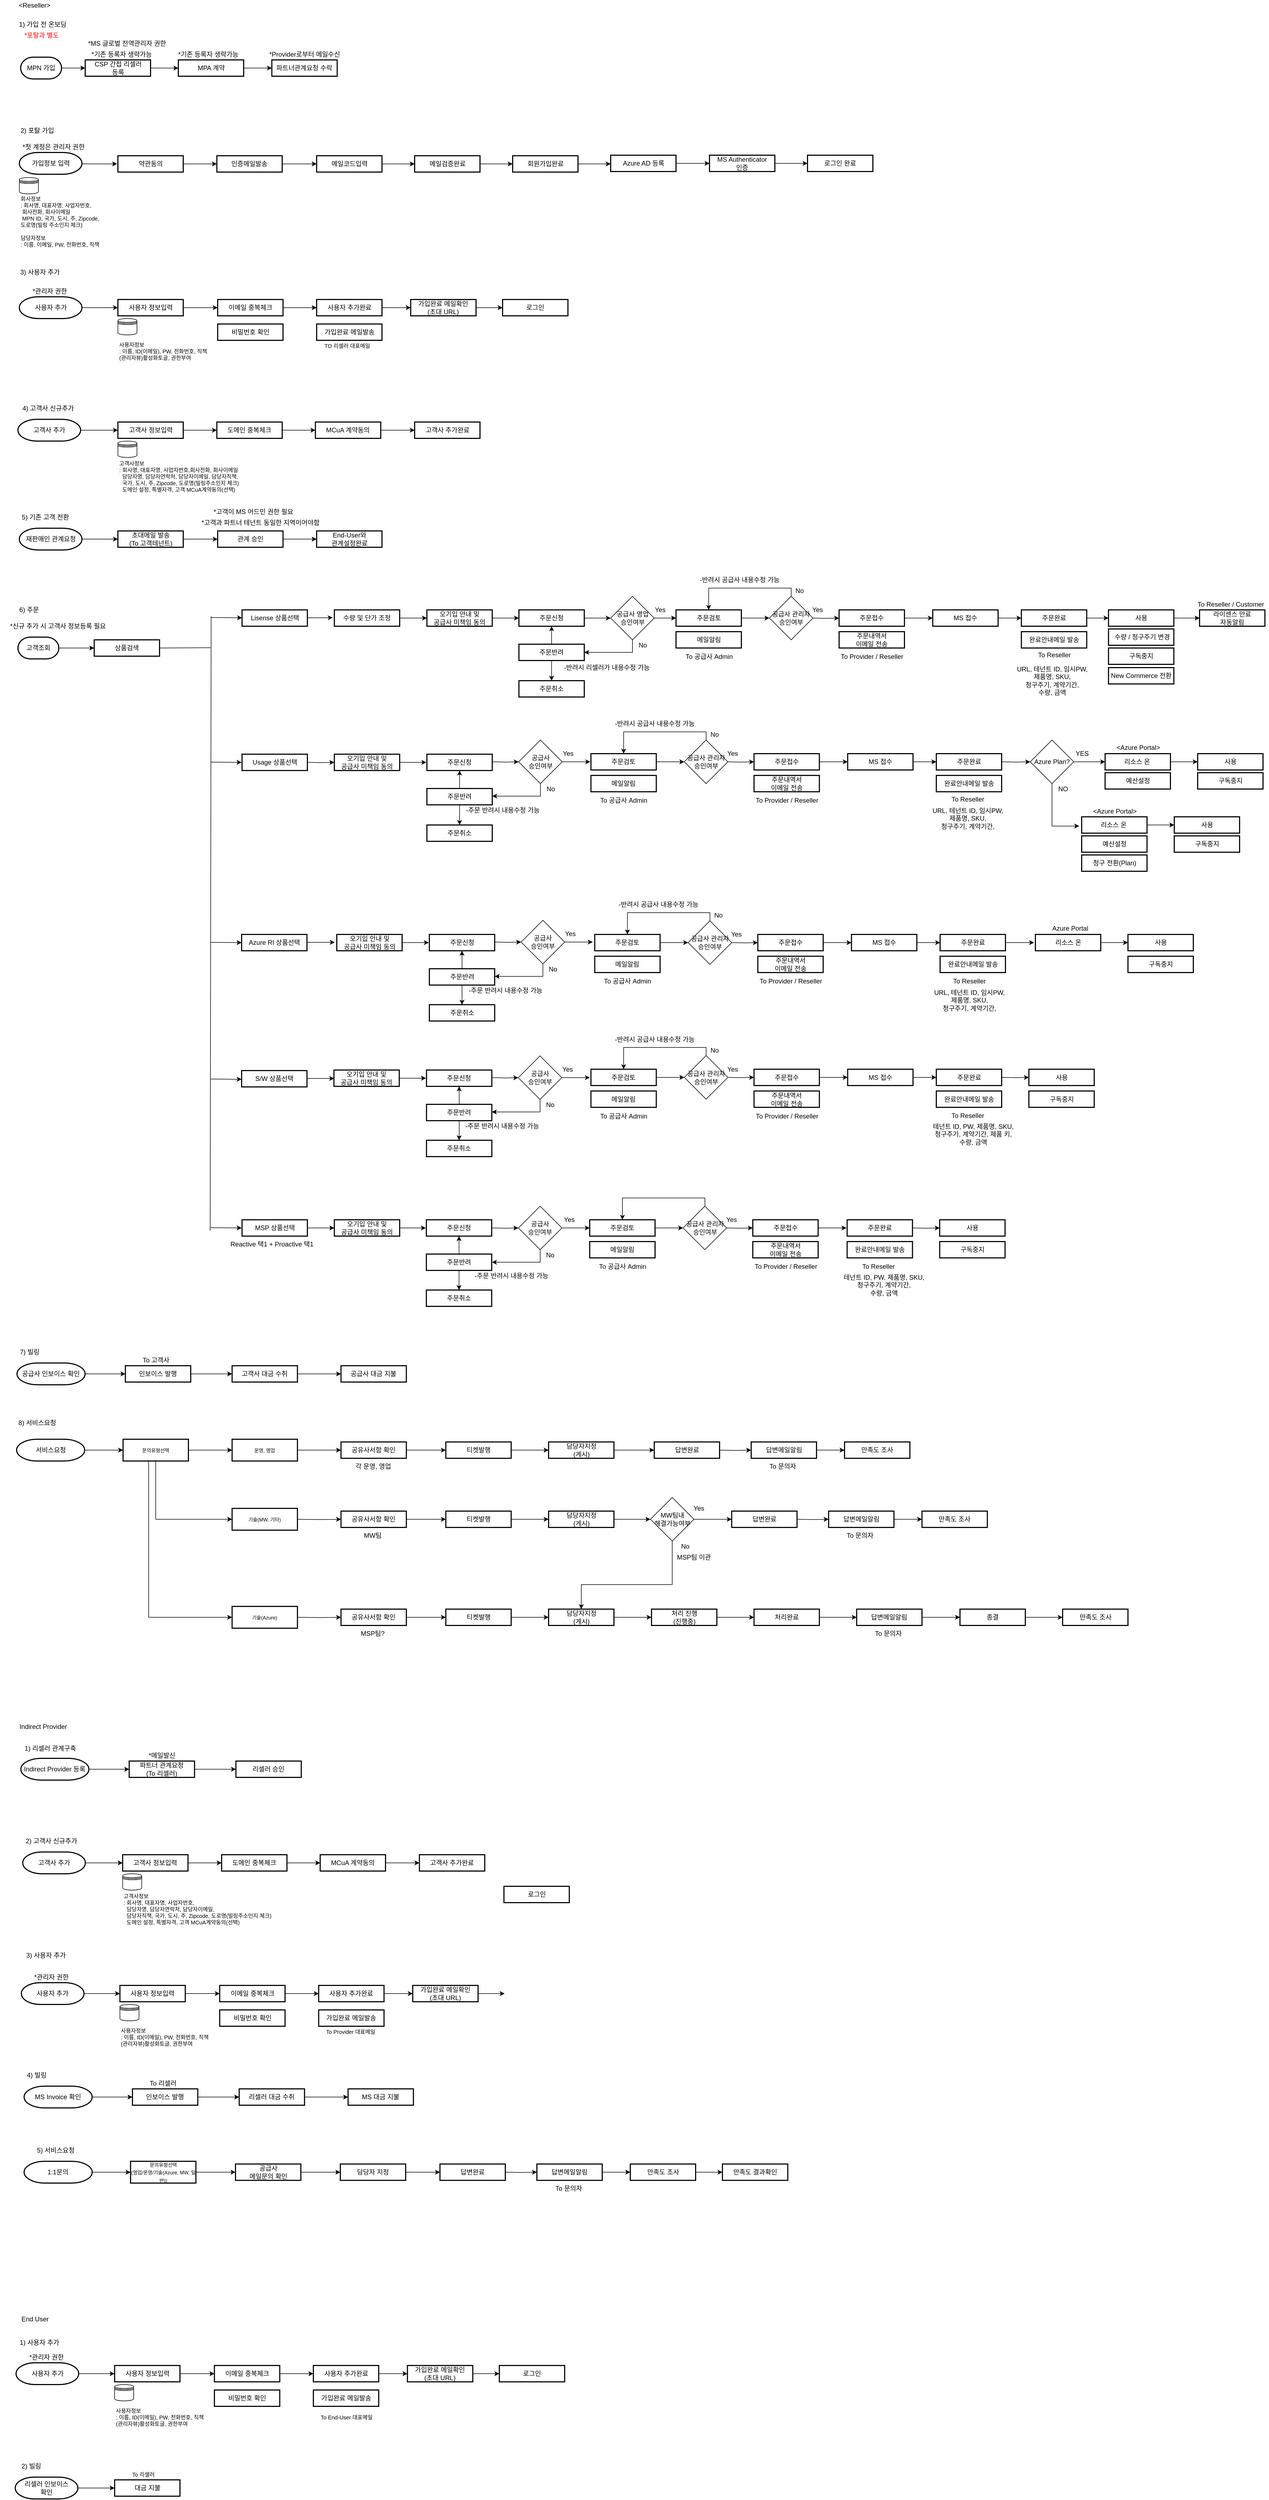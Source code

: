 <mxfile version="16.4.3" type="github">
  <diagram id="EBI2LygRZCxqeJW2eF5e" name="Page-1">
    <mxGraphModel dx="1422" dy="794" grid="1" gridSize="10" guides="1" tooltips="1" connect="1" arrows="1" fold="1" page="1" pageScale="1" pageWidth="827" pageHeight="1169" math="0" shadow="0">
      <root>
        <mxCell id="0" />
        <mxCell id="1" parent="0" />
        <mxCell id="jZ0jSoJBSHUuLXD9sUMY-5" value="&amp;lt;Reseller&amp;gt;" style="text;html=1;resizable=0;autosize=1;align=center;verticalAlign=middle;points=[];fillColor=none;strokeColor=none;rounded=0;" parent="1" vertex="1">
          <mxGeometry x="35" y="20" width="70" height="20" as="geometry" />
        </mxCell>
        <mxCell id="jZ0jSoJBSHUuLXD9sUMY-8" value="6) 주문" style="text;html=1;resizable=0;autosize=1;align=center;verticalAlign=middle;points=[];fillColor=none;strokeColor=none;rounded=0;" parent="1" vertex="1">
          <mxGeometry x="35" y="1130" width="50" height="20" as="geometry" />
        </mxCell>
        <mxCell id="jZ0jSoJBSHUuLXD9sUMY-17" value="1) 가입 전 온보딩" style="text;html=1;resizable=0;autosize=1;align=center;verticalAlign=middle;points=[];fillColor=none;strokeColor=none;rounded=0;" parent="1" vertex="1">
          <mxGeometry x="30" y="55" width="110" height="20" as="geometry" />
        </mxCell>
        <mxCell id="jZ0jSoJBSHUuLXD9sUMY-18" value="7) 빌링" style="text;html=1;resizable=0;autosize=1;align=center;verticalAlign=middle;points=[];fillColor=none;strokeColor=none;rounded=0;" parent="1" vertex="1">
          <mxGeometry x="35.75" y="2493" width="50" height="20" as="geometry" />
        </mxCell>
        <mxCell id="yiiqBciscbfqafJrFP4t-1" style="edgeStyle=orthogonalEdgeStyle;rounded=0;orthogonalLoop=1;jettySize=auto;html=1;entryX=0;entryY=0.5;entryDx=0;entryDy=0;" parent="1" source="jZ0jSoJBSHUuLXD9sUMY-20" target="jZ0jSoJBSHUuLXD9sUMY-27" edge="1">
          <mxGeometry relative="1" as="geometry" />
        </mxCell>
        <mxCell id="jZ0jSoJBSHUuLXD9sUMY-20" value="MPN 가입" style="strokeWidth=2;html=1;shape=mxgraph.flowchart.terminator;whiteSpace=wrap;" parent="1" vertex="1">
          <mxGeometry x="45" y="125" width="75" height="40" as="geometry" />
        </mxCell>
        <mxCell id="jZ0jSoJBSHUuLXD9sUMY-31" style="edgeStyle=orthogonalEdgeStyle;rounded=0;orthogonalLoop=1;jettySize=auto;html=1;entryX=0;entryY=0.5;entryDx=0;entryDy=0;" parent="1" edge="1">
          <mxGeometry relative="1" as="geometry">
            <mxPoint x="222" y="321" as="targetPoint" />
            <mxPoint x="158.5" y="321" as="sourcePoint" />
          </mxGeometry>
        </mxCell>
        <mxCell id="jZ0jSoJBSHUuLXD9sUMY-22" value="*첫 계정은 관리자 권한" style="text;html=1;resizable=0;autosize=1;align=center;verticalAlign=middle;points=[];fillColor=none;strokeColor=none;rounded=0;" parent="1" vertex="1">
          <mxGeometry x="35" y="280" width="140" height="20" as="geometry" />
        </mxCell>
        <mxCell id="jZ0jSoJBSHUuLXD9sUMY-25" value="파트너관계요청 수락" style="whiteSpace=wrap;html=1;strokeWidth=2;" parent="1" vertex="1">
          <mxGeometry x="506.25" y="130" width="120" height="30" as="geometry" />
        </mxCell>
        <mxCell id="w1osnGguPHcnNslTpG4n-14" value="" style="edgeStyle=orthogonalEdgeStyle;rounded=0;orthogonalLoop=1;jettySize=auto;html=1;" parent="1" source="jZ0jSoJBSHUuLXD9sUMY-27" target="w1osnGguPHcnNslTpG4n-13" edge="1">
          <mxGeometry relative="1" as="geometry" />
        </mxCell>
        <mxCell id="jZ0jSoJBSHUuLXD9sUMY-27" value="CSP 간접 리셀러&lt;br&gt;등록" style="whiteSpace=wrap;html=1;strokeWidth=2;" parent="1" vertex="1">
          <mxGeometry x="163.5" y="130" width="120" height="30" as="geometry" />
        </mxCell>
        <mxCell id="yiiqBciscbfqafJrFP4t-42" style="edgeStyle=orthogonalEdgeStyle;rounded=0;orthogonalLoop=1;jettySize=auto;html=1;entryX=0;entryY=0.5;entryDx=0;entryDy=0;" parent="1" source="jZ0jSoJBSHUuLXD9sUMY-36" target="yiiqBciscbfqafJrFP4t-41" edge="1">
          <mxGeometry relative="1" as="geometry" />
        </mxCell>
        <mxCell id="jZ0jSoJBSHUuLXD9sUMY-36" value="고객사 정보입력" style="whiteSpace=wrap;html=1;strokeWidth=2;" parent="1" vertex="1">
          <mxGeometry x="223.5" y="795" width="120" height="30" as="geometry" />
        </mxCell>
        <mxCell id="Zp6rRj_maZluac3LyFAB-7" value="회사정보&lt;br&gt;: 회사명, 대표자명, 사업자번호, &lt;br&gt;&amp;nbsp;회사전화, 회사이메일&lt;br style=&quot;font-size: 10px&quot;&gt;&amp;nbsp;MPN ID, 국가, 도시, 주, Zipcode, &lt;br&gt;도로명(빌링 주소인지 체크)&lt;br style=&quot;font-size: 10px&quot;&gt;&lt;div style=&quot;font-size: 10px&quot;&gt;&lt;span style=&quot;font-size: 10px&quot;&gt;&lt;br&gt;&lt;/span&gt;&lt;/div&gt;&lt;div style=&quot;font-size: 10px&quot;&gt;&lt;span style=&quot;font-size: 10px&quot;&gt;담당자정보&lt;/span&gt;&lt;/div&gt;&lt;div style=&quot;font-size: 10px&quot;&gt;&lt;span style=&quot;font-size: 10px&quot;&gt;: 이름, 이메일, PW, 전화번호, 직책&lt;/span&gt;&lt;/div&gt;" style="text;html=1;resizable=0;autosize=1;align=left;verticalAlign=middle;points=[];fillColor=none;strokeColor=none;rounded=0;fontSize=10;" parent="1" vertex="1">
          <mxGeometry x="42.5" y="377" width="170" height="100" as="geometry" />
        </mxCell>
        <mxCell id="Zp6rRj_maZluac3LyFAB-8" value="" style="shape=datastore;whiteSpace=wrap;html=1;" parent="1" vertex="1">
          <mxGeometry x="42.5" y="346" width="35" height="30" as="geometry" />
        </mxCell>
        <mxCell id="Zp6rRj_maZluac3LyFAB-11" value="" style="shape=datastore;whiteSpace=wrap;html=1;" parent="1" vertex="1">
          <mxGeometry x="223.5" y="830" width="35" height="30" as="geometry" />
        </mxCell>
        <mxCell id="Zp6rRj_maZluac3LyFAB-12" value="&lt;span&gt;고객사정보&lt;/span&gt;&lt;br&gt;&lt;div style=&quot;font-size: 10px&quot;&gt;&lt;span style=&quot;font-size: 10px&quot;&gt;: 회사명, 대표자명, 사업자번호,회사전화, 회사이메일&lt;br&gt;&lt;/span&gt;&lt;/div&gt;&lt;div style=&quot;font-size: 10px&quot;&gt;&lt;span style=&quot;font-size: 10px&quot;&gt;&amp;nbsp; 담당자명, 담당자연락처, 담당자이메일,&amp;nbsp;&lt;/span&gt;&lt;span&gt;담당자직책,&amp;nbsp;&lt;/span&gt;&lt;/div&gt;&lt;div style=&quot;font-size: 10px&quot;&gt;&lt;span&gt;&amp;nbsp; 국가, 도시, 주, Zipcode, 도로명(빌링주소인지 체크)&lt;/span&gt;&lt;/div&gt;&lt;div style=&quot;font-size: 10px&quot;&gt;&lt;span style=&quot;font-size: 10px&quot;&gt;&amp;nbsp; 도메인 설정, &lt;span style=&quot;background-color: rgb(255 , 255 , 255)&quot;&gt;특별자격,&lt;/span&gt; 고객 MCuA계약동의(선택)&lt;/span&gt;&lt;/div&gt;" style="text;html=1;resizable=0;autosize=1;align=left;verticalAlign=middle;points=[];fillColor=none;strokeColor=none;rounded=0;fontSize=10;" parent="1" vertex="1">
          <mxGeometry x="223.5" y="860" width="250" height="70" as="geometry" />
        </mxCell>
        <mxCell id="Zp6rRj_maZluac3LyFAB-15" value="*MS 글로벌 전역관리자 권한" style="text;html=1;resizable=0;autosize=1;align=center;verticalAlign=middle;points=[];fillColor=none;strokeColor=none;rounded=0;" parent="1" vertex="1">
          <mxGeometry x="155" y="90" width="170" height="20" as="geometry" />
        </mxCell>
        <mxCell id="w1osnGguPHcnNslTpG4n-7" style="edgeStyle=orthogonalEdgeStyle;rounded=0;orthogonalLoop=1;jettySize=auto;html=1;entryX=0;entryY=0.5;entryDx=0;entryDy=0;" parent="1" source="MoLYa7cNz7H3YmrfVmoX-1" target="w1osnGguPHcnNslTpG4n-19" edge="1">
          <mxGeometry relative="1" as="geometry">
            <mxPoint x="170" y="1210" as="targetPoint" />
          </mxGeometry>
        </mxCell>
        <mxCell id="MoLYa7cNz7H3YmrfVmoX-1" value="고객조회" style="strokeWidth=2;html=1;shape=mxgraph.flowchart.terminator;whiteSpace=wrap;" parent="1" vertex="1">
          <mxGeometry x="40" y="1190" width="75" height="40" as="geometry" />
        </mxCell>
        <mxCell id="MoLYa7cNz7H3YmrfVmoX-6" value="Lisense 상품선택" style="whiteSpace=wrap;html=1;strokeWidth=2;" parent="1" vertex="1">
          <mxGeometry x="451.5" y="1140" width="120" height="30" as="geometry" />
        </mxCell>
        <mxCell id="MoLYa7cNz7H3YmrfVmoX-7" value="Usage 상품선택" style="whiteSpace=wrap;html=1;strokeWidth=2;" parent="1" vertex="1">
          <mxGeometry x="451.5" y="1405" width="120" height="30" as="geometry" />
        </mxCell>
        <mxCell id="MoLYa7cNz7H3YmrfVmoX-8" value="Azure RI 상품선택" style="whiteSpace=wrap;html=1;strokeWidth=2;" parent="1" vertex="1">
          <mxGeometry x="450.75" y="1736" width="120" height="30" as="geometry" />
        </mxCell>
        <mxCell id="MoLYa7cNz7H3YmrfVmoX-9" value="S/W 상품선택" style="whiteSpace=wrap;html=1;strokeWidth=2;" parent="1" vertex="1">
          <mxGeometry x="450.75" y="1986" width="120" height="30" as="geometry" />
        </mxCell>
        <mxCell id="MoLYa7cNz7H3YmrfVmoX-15" value="&amp;nbsp;수량 / 청구주기 변경" style="whiteSpace=wrap;html=1;strokeWidth=2;" parent="1" vertex="1">
          <mxGeometry x="2042.75" y="1175" width="120" height="30" as="geometry" />
        </mxCell>
        <mxCell id="MoLYa7cNz7H3YmrfVmoX-19" value="구독중지" style="whiteSpace=wrap;html=1;strokeWidth=2;" parent="1" vertex="1">
          <mxGeometry x="2042.75" y="1210" width="120" height="30" as="geometry" />
        </mxCell>
        <mxCell id="t7yyZvSMRt4UFGwBYPYK-87" style="edgeStyle=orthogonalEdgeStyle;rounded=0;orthogonalLoop=1;jettySize=auto;html=1;entryX=0;entryY=0.5;entryDx=0;entryDy=0;" parent="1" source="MoLYa7cNz7H3YmrfVmoX-20" target="t7yyZvSMRt4UFGwBYPYK-86" edge="1">
          <mxGeometry relative="1" as="geometry" />
        </mxCell>
        <mxCell id="MoLYa7cNz7H3YmrfVmoX-20" value="사용" style="whiteSpace=wrap;html=1;strokeWidth=2;" parent="1" vertex="1">
          <mxGeometry x="2042.75" y="1140" width="120" height="30" as="geometry" />
        </mxCell>
        <mxCell id="MoLYa7cNz7H3YmrfVmoX-28" value="구독중지" style="whiteSpace=wrap;html=1;strokeWidth=2;" parent="1" vertex="1">
          <mxGeometry x="2206.5" y="1439" width="120" height="30" as="geometry" />
        </mxCell>
        <mxCell id="MoLYa7cNz7H3YmrfVmoX-29" value="예산설정" style="whiteSpace=wrap;html=1;strokeWidth=2;" parent="1" vertex="1">
          <mxGeometry x="1993.5" y="1555" width="120" height="30" as="geometry" />
        </mxCell>
        <mxCell id="MoLYa7cNz7H3YmrfVmoX-37" style="edgeStyle=orthogonalEdgeStyle;rounded=0;orthogonalLoop=1;jettySize=auto;html=1;entryX=0;entryY=0.5;entryDx=0;entryDy=0;" parent="1" source="MoLYa7cNz7H3YmrfVmoX-30" target="MoLYa7cNz7H3YmrfVmoX-36" edge="1">
          <mxGeometry relative="1" as="geometry" />
        </mxCell>
        <mxCell id="MoLYa7cNz7H3YmrfVmoX-30" value="리소스 온&amp;nbsp;" style="whiteSpace=wrap;html=1;strokeWidth=2;" parent="1" vertex="1">
          <mxGeometry x="2036.5" y="1404" width="120" height="30" as="geometry" />
        </mxCell>
        <mxCell id="MoLYa7cNz7H3YmrfVmoX-35" style="edgeStyle=orthogonalEdgeStyle;rounded=0;orthogonalLoop=1;jettySize=auto;html=1;entryX=0;entryY=0.5;entryDx=0;entryDy=0;" parent="1" source="MoLYa7cNz7H3YmrfVmoX-33" target="MoLYa7cNz7H3YmrfVmoX-30" edge="1">
          <mxGeometry relative="1" as="geometry" />
        </mxCell>
        <mxCell id="jiECZz7fGckPXylajzZf-226" style="edgeStyle=orthogonalEdgeStyle;rounded=0;orthogonalLoop=1;jettySize=auto;html=1;entryX=0;entryY=0.5;entryDx=0;entryDy=0;" parent="1" source="MoLYa7cNz7H3YmrfVmoX-33" edge="1">
          <mxGeometry relative="1" as="geometry">
            <Array as="points">
              <mxPoint x="1939.5" y="1537" />
            </Array>
            <mxPoint x="1989" y="1537" as="targetPoint" />
          </mxGeometry>
        </mxCell>
        <mxCell id="MoLYa7cNz7H3YmrfVmoX-33" value="Azure Plan?" style="rhombus;whiteSpace=wrap;html=1;" parent="1" vertex="1">
          <mxGeometry x="1899" y="1379" width="80" height="80" as="geometry" />
        </mxCell>
        <mxCell id="MoLYa7cNz7H3YmrfVmoX-36" value="사용" style="whiteSpace=wrap;html=1;strokeWidth=2;" parent="1" vertex="1">
          <mxGeometry x="2206.5" y="1404" width="120" height="30" as="geometry" />
        </mxCell>
        <mxCell id="MoLYa7cNz7H3YmrfVmoX-38" value="YES" style="text;html=1;resizable=0;autosize=1;align=center;verticalAlign=middle;points=[];fillColor=none;strokeColor=none;rounded=0;" parent="1" vertex="1">
          <mxGeometry x="1974" y="1394" width="40" height="20" as="geometry" />
        </mxCell>
        <mxCell id="MoLYa7cNz7H3YmrfVmoX-39" value="NO" style="text;html=1;resizable=0;autosize=1;align=center;verticalAlign=middle;points=[];fillColor=none;strokeColor=none;rounded=0;" parent="1" vertex="1">
          <mxGeometry x="1944" y="1459" width="30" height="20" as="geometry" />
        </mxCell>
        <mxCell id="MoLYa7cNz7H3YmrfVmoX-40" value="예산설정" style="whiteSpace=wrap;html=1;strokeWidth=2;" parent="1" vertex="1">
          <mxGeometry x="2036.5" y="1439" width="120" height="30" as="geometry" />
        </mxCell>
        <mxCell id="MoLYa7cNz7H3YmrfVmoX-47" value="" style="edgeStyle=orthogonalEdgeStyle;rounded=0;orthogonalLoop=1;jettySize=auto;html=1;" parent="1" source="MoLYa7cNz7H3YmrfVmoX-41" target="MoLYa7cNz7H3YmrfVmoX-45" edge="1">
          <mxGeometry relative="1" as="geometry" />
        </mxCell>
        <mxCell id="MoLYa7cNz7H3YmrfVmoX-41" value="리소스 온&amp;nbsp;" style="whiteSpace=wrap;html=1;strokeWidth=2;" parent="1" vertex="1">
          <mxGeometry x="1993.5" y="1520" width="120" height="30" as="geometry" />
        </mxCell>
        <mxCell id="MoLYa7cNz7H3YmrfVmoX-42" value="청구 전환(Plan)" style="whiteSpace=wrap;html=1;strokeWidth=2;" parent="1" vertex="1">
          <mxGeometry x="1993.5" y="1590" width="120" height="30" as="geometry" />
        </mxCell>
        <mxCell id="MoLYa7cNz7H3YmrfVmoX-44" value="구독중지" style="whiteSpace=wrap;html=1;strokeWidth=2;" parent="1" vertex="1">
          <mxGeometry x="2163.5" y="1555" width="120" height="30" as="geometry" />
        </mxCell>
        <mxCell id="MoLYa7cNz7H3YmrfVmoX-45" value="사용" style="whiteSpace=wrap;html=1;strokeWidth=2;" parent="1" vertex="1">
          <mxGeometry x="2163.5" y="1520" width="120" height="30" as="geometry" />
        </mxCell>
        <mxCell id="MoLYa7cNz7H3YmrfVmoX-51" value="" style="edgeStyle=orthogonalEdgeStyle;rounded=0;orthogonalLoop=1;jettySize=auto;html=1;" parent="1" source="MoLYa7cNz7H3YmrfVmoX-48" target="MoLYa7cNz7H3YmrfVmoX-49" edge="1">
          <mxGeometry relative="1" as="geometry" />
        </mxCell>
        <mxCell id="MoLYa7cNz7H3YmrfVmoX-48" value="리소스 온" style="whiteSpace=wrap;html=1;strokeWidth=2;" parent="1" vertex="1">
          <mxGeometry x="1908.5" y="1736" width="120" height="30" as="geometry" />
        </mxCell>
        <mxCell id="MoLYa7cNz7H3YmrfVmoX-49" value="사용" style="whiteSpace=wrap;html=1;strokeWidth=2;" parent="1" vertex="1">
          <mxGeometry x="2078.5" y="1736" width="120" height="30" as="geometry" />
        </mxCell>
        <mxCell id="MoLYa7cNz7H3YmrfVmoX-52" value="구독중지" style="whiteSpace=wrap;html=1;strokeWidth=2;" parent="1" vertex="1">
          <mxGeometry x="1896.5" y="2023.5" width="120" height="30" as="geometry" />
        </mxCell>
        <mxCell id="MoLYa7cNz7H3YmrfVmoX-53" value="사용" style="whiteSpace=wrap;html=1;strokeWidth=2;" parent="1" vertex="1">
          <mxGeometry x="1896.5" y="1983.5" width="120" height="30" as="geometry" />
        </mxCell>
        <mxCell id="MoLYa7cNz7H3YmrfVmoX-57" style="edgeStyle=orthogonalEdgeStyle;rounded=0;orthogonalLoop=1;jettySize=auto;html=1;entryX=0;entryY=0.5;entryDx=0;entryDy=0;" parent="1" target="MoLYa7cNz7H3YmrfVmoX-53" edge="1">
          <mxGeometry relative="1" as="geometry">
            <mxPoint x="1846.5" y="1998.5" as="sourcePoint" />
          </mxGeometry>
        </mxCell>
        <mxCell id="MoLYa7cNz7H3YmrfVmoX-62" style="edgeStyle=orthogonalEdgeStyle;rounded=0;orthogonalLoop=1;jettySize=auto;html=1;entryX=0;entryY=0.5;entryDx=0;entryDy=0;" parent="1" source="MoLYa7cNz7H3YmrfVmoX-60" target="MoLYa7cNz7H3YmrfVmoX-61" edge="1">
          <mxGeometry relative="1" as="geometry" />
        </mxCell>
        <mxCell id="MoLYa7cNz7H3YmrfVmoX-60" value="공급사 인보이스 확인" style="strokeWidth=2;html=1;shape=mxgraph.flowchart.terminator;whiteSpace=wrap;" parent="1" vertex="1">
          <mxGeometry x="38.25" y="2523" width="125" height="40" as="geometry" />
        </mxCell>
        <mxCell id="MoLYa7cNz7H3YmrfVmoX-64" style="edgeStyle=orthogonalEdgeStyle;rounded=0;orthogonalLoop=1;jettySize=auto;html=1;entryX=0;entryY=0.5;entryDx=0;entryDy=0;" parent="1" source="MoLYa7cNz7H3YmrfVmoX-61" target="MoLYa7cNz7H3YmrfVmoX-63" edge="1">
          <mxGeometry relative="1" as="geometry" />
        </mxCell>
        <mxCell id="MoLYa7cNz7H3YmrfVmoX-61" value="인보이스 발행" style="whiteSpace=wrap;html=1;strokeWidth=2;" parent="1" vertex="1">
          <mxGeometry x="237.25" y="2528" width="120" height="30" as="geometry" />
        </mxCell>
        <mxCell id="MoLYa7cNz7H3YmrfVmoX-66" style="edgeStyle=orthogonalEdgeStyle;rounded=0;orthogonalLoop=1;jettySize=auto;html=1;entryX=0;entryY=0.5;entryDx=0;entryDy=0;" parent="1" source="MoLYa7cNz7H3YmrfVmoX-63" target="MoLYa7cNz7H3YmrfVmoX-65" edge="1">
          <mxGeometry relative="1" as="geometry" />
        </mxCell>
        <mxCell id="MoLYa7cNz7H3YmrfVmoX-63" value="고객사 대금 수취" style="whiteSpace=wrap;html=1;strokeWidth=2;" parent="1" vertex="1">
          <mxGeometry x="433.25" y="2528" width="120" height="30" as="geometry" />
        </mxCell>
        <mxCell id="MoLYa7cNz7H3YmrfVmoX-65" value="공급사 대금 지불" style="whiteSpace=wrap;html=1;strokeWidth=2;" parent="1" vertex="1">
          <mxGeometry x="633.25" y="2528" width="120" height="30" as="geometry" />
        </mxCell>
        <mxCell id="w1osnGguPHcnNslTpG4n-10" value="*기존 등록자 생략가능" style="text;html=1;resizable=0;autosize=1;align=center;verticalAlign=middle;points=[];fillColor=none;strokeColor=none;rounded=0;" parent="1" vertex="1">
          <mxGeometry x="165" y="110" width="130" height="20" as="geometry" />
        </mxCell>
        <mxCell id="yiiqBciscbfqafJrFP4t-36" style="edgeStyle=orthogonalEdgeStyle;rounded=0;orthogonalLoop=1;jettySize=auto;html=1;entryX=0;entryY=0.5;entryDx=0;entryDy=0;" parent="1" source="w1osnGguPHcnNslTpG4n-13" target="jZ0jSoJBSHUuLXD9sUMY-25" edge="1">
          <mxGeometry relative="1" as="geometry" />
        </mxCell>
        <mxCell id="w1osnGguPHcnNslTpG4n-13" value="MPA 계약" style="whiteSpace=wrap;html=1;strokeWidth=2;" parent="1" vertex="1">
          <mxGeometry x="334.5" y="130" width="120" height="30" as="geometry" />
        </mxCell>
        <mxCell id="w1osnGguPHcnNslTpG4n-18" value="*기존 등록자 생략가능" style="text;html=1;resizable=0;autosize=1;align=center;verticalAlign=middle;points=[];fillColor=none;strokeColor=none;rounded=0;" parent="1" vertex="1">
          <mxGeometry x="323.5" y="110" width="130" height="20" as="geometry" />
        </mxCell>
        <mxCell id="w1osnGguPHcnNslTpG4n-19" value="상품검색" style="whiteSpace=wrap;html=1;strokeWidth=2;" parent="1" vertex="1">
          <mxGeometry x="180" y="1195" width="120" height="30" as="geometry" />
        </mxCell>
        <mxCell id="w1osnGguPHcnNslTpG4n-24" value="*신규 추가 시 고객사 정보등록 필요" style="text;html=1;resizable=0;autosize=1;align=center;verticalAlign=middle;points=[];fillColor=none;strokeColor=none;rounded=0;" parent="1" vertex="1">
          <mxGeometry x="7.5" y="1160" width="210" height="20" as="geometry" />
        </mxCell>
        <mxCell id="6FOCTZJuEtxlS3nvwUdA-1" value="구독중지" style="whiteSpace=wrap;html=1;strokeWidth=2;" parent="1" vertex="1">
          <mxGeometry x="2078.5" y="1776" width="120" height="30" as="geometry" />
        </mxCell>
        <mxCell id="yiiqBciscbfqafJrFP4t-2" value="2) 포탈 가입" style="text;html=1;resizable=0;autosize=1;align=center;verticalAlign=middle;points=[];fillColor=none;strokeColor=none;rounded=0;" parent="1" vertex="1">
          <mxGeometry x="35" y="250" width="80" height="20" as="geometry" />
        </mxCell>
        <mxCell id="yiiqBciscbfqafJrFP4t-6" style="edgeStyle=orthogonalEdgeStyle;rounded=0;orthogonalLoop=1;jettySize=auto;html=1;entryX=0;entryY=0.5;entryDx=0;entryDy=0;" parent="1" source="yiiqBciscbfqafJrFP4t-3" target="yiiqBciscbfqafJrFP4t-4" edge="1">
          <mxGeometry relative="1" as="geometry" />
        </mxCell>
        <mxCell id="yiiqBciscbfqafJrFP4t-3" value="약관동의" style="whiteSpace=wrap;html=1;strokeWidth=2;" parent="1" vertex="1">
          <mxGeometry x="223.5" y="306" width="120" height="30" as="geometry" />
        </mxCell>
        <mxCell id="yiiqBciscbfqafJrFP4t-8" style="edgeStyle=orthogonalEdgeStyle;rounded=0;orthogonalLoop=1;jettySize=auto;html=1;entryX=0;entryY=0.5;entryDx=0;entryDy=0;" parent="1" source="yiiqBciscbfqafJrFP4t-4" target="yiiqBciscbfqafJrFP4t-7" edge="1">
          <mxGeometry relative="1" as="geometry" />
        </mxCell>
        <mxCell id="yiiqBciscbfqafJrFP4t-4" value="인증메일발송" style="whiteSpace=wrap;html=1;strokeWidth=2;" parent="1" vertex="1">
          <mxGeometry x="405.25" y="306" width="120" height="30" as="geometry" />
        </mxCell>
        <mxCell id="_ZmIt5JVzIrqZUVVzqY8-2" style="edgeStyle=orthogonalEdgeStyle;rounded=0;orthogonalLoop=1;jettySize=auto;html=1;entryX=0;entryY=0.5;entryDx=0;entryDy=0;" parent="1" source="yiiqBciscbfqafJrFP4t-5" target="_ZmIt5JVzIrqZUVVzqY8-1" edge="1">
          <mxGeometry relative="1" as="geometry" />
        </mxCell>
        <mxCell id="yiiqBciscbfqafJrFP4t-5" value="Azure AD 등록" style="whiteSpace=wrap;html=1;strokeWidth=2;" parent="1" vertex="1">
          <mxGeometry x="1128.5" y="305" width="120" height="30" as="geometry" />
        </mxCell>
        <mxCell id="yiiqBciscbfqafJrFP4t-10" style="edgeStyle=orthogonalEdgeStyle;rounded=0;orthogonalLoop=1;jettySize=auto;html=1;entryX=0;entryY=0.5;entryDx=0;entryDy=0;" parent="1" source="yiiqBciscbfqafJrFP4t-7" target="yiiqBciscbfqafJrFP4t-9" edge="1">
          <mxGeometry relative="1" as="geometry" />
        </mxCell>
        <mxCell id="yiiqBciscbfqafJrFP4t-7" value="메일코드입력" style="whiteSpace=wrap;html=1;strokeWidth=2;" parent="1" vertex="1">
          <mxGeometry x="588.5" y="306" width="120" height="30" as="geometry" />
        </mxCell>
        <mxCell id="yiiqBciscbfqafJrFP4t-12" style="edgeStyle=orthogonalEdgeStyle;rounded=0;orthogonalLoop=1;jettySize=auto;html=1;entryX=0;entryY=0.5;entryDx=0;entryDy=0;" parent="1" source="yiiqBciscbfqafJrFP4t-9" target="yiiqBciscbfqafJrFP4t-11" edge="1">
          <mxGeometry relative="1" as="geometry" />
        </mxCell>
        <mxCell id="yiiqBciscbfqafJrFP4t-9" value="메일검증완료" style="whiteSpace=wrap;html=1;strokeWidth=2;" parent="1" vertex="1">
          <mxGeometry x="768.5" y="306" width="120" height="30" as="geometry" />
        </mxCell>
        <mxCell id="yiiqBciscbfqafJrFP4t-14" style="edgeStyle=orthogonalEdgeStyle;rounded=0;orthogonalLoop=1;jettySize=auto;html=1;entryX=0;entryY=0.5;entryDx=0;entryDy=0;" parent="1" source="yiiqBciscbfqafJrFP4t-11" edge="1">
          <mxGeometry relative="1" as="geometry">
            <mxPoint x="1128.5" y="321" as="targetPoint" />
          </mxGeometry>
        </mxCell>
        <mxCell id="yiiqBciscbfqafJrFP4t-11" value="회원가입완료" style="whiteSpace=wrap;html=1;strokeWidth=2;" parent="1" vertex="1">
          <mxGeometry x="948.5" y="306" width="120" height="30" as="geometry" />
        </mxCell>
        <mxCell id="yiiqBciscbfqafJrFP4t-15" value="가입정보 입력" style="strokeWidth=2;html=1;shape=mxgraph.flowchart.terminator;whiteSpace=wrap;" parent="1" vertex="1">
          <mxGeometry x="42.5" y="300" width="115" height="40" as="geometry" />
        </mxCell>
        <mxCell id="yiiqBciscbfqafJrFP4t-16" value="3) 사용자 추가" style="text;html=1;resizable=0;autosize=1;align=center;verticalAlign=middle;points=[];fillColor=none;strokeColor=none;rounded=0;" parent="1" vertex="1">
          <mxGeometry x="35" y="510" width="90" height="20" as="geometry" />
        </mxCell>
        <mxCell id="yiiqBciscbfqafJrFP4t-17" value="4) 고객사 신규추가" style="text;html=1;resizable=0;autosize=1;align=center;verticalAlign=middle;points=[];fillColor=none;strokeColor=none;rounded=0;" parent="1" vertex="1">
          <mxGeometry x="35" y="760" width="120" height="20" as="geometry" />
        </mxCell>
        <mxCell id="yiiqBciscbfqafJrFP4t-21" style="edgeStyle=orthogonalEdgeStyle;rounded=0;orthogonalLoop=1;jettySize=auto;html=1;entryX=0;entryY=0.5;entryDx=0;entryDy=0;" parent="1" source="yiiqBciscbfqafJrFP4t-18" target="yiiqBciscbfqafJrFP4t-20" edge="1">
          <mxGeometry relative="1" as="geometry" />
        </mxCell>
        <mxCell id="yiiqBciscbfqafJrFP4t-18" value="사용자 추가" style="strokeWidth=2;html=1;shape=mxgraph.flowchart.terminator;whiteSpace=wrap;" parent="1" vertex="1">
          <mxGeometry x="42.5" y="565" width="115" height="40" as="geometry" />
        </mxCell>
        <mxCell id="yiiqBciscbfqafJrFP4t-19" value="*관리자 권한" style="text;html=1;resizable=0;autosize=1;align=center;verticalAlign=middle;points=[];fillColor=none;strokeColor=none;rounded=0;" parent="1" vertex="1">
          <mxGeometry x="57.5" y="545" width="80" height="20" as="geometry" />
        </mxCell>
        <mxCell id="yiiqBciscbfqafJrFP4t-25" style="edgeStyle=orthogonalEdgeStyle;rounded=0;orthogonalLoop=1;jettySize=auto;html=1;entryX=0;entryY=0.5;entryDx=0;entryDy=0;" parent="1" source="yiiqBciscbfqafJrFP4t-20" target="yiiqBciscbfqafJrFP4t-24" edge="1">
          <mxGeometry relative="1" as="geometry" />
        </mxCell>
        <mxCell id="yiiqBciscbfqafJrFP4t-20" value="사용자 정보입력" style="whiteSpace=wrap;html=1;strokeWidth=2;" parent="1" vertex="1">
          <mxGeometry x="223.5" y="570" width="120" height="30" as="geometry" />
        </mxCell>
        <mxCell id="yiiqBciscbfqafJrFP4t-22" value="" style="shape=datastore;whiteSpace=wrap;html=1;" parent="1" vertex="1">
          <mxGeometry x="223.5" y="605" width="35" height="30" as="geometry" />
        </mxCell>
        <mxCell id="yiiqBciscbfqafJrFP4t-23" value="&lt;span&gt;사용자정보&lt;/span&gt;&lt;br&gt;&lt;div style=&quot;font-size: 10px&quot;&gt;&lt;span style=&quot;font-size: 10px&quot;&gt;: 이름, ID(이메일), PW, 전화번호, 직책&lt;/span&gt;&lt;/div&gt;&lt;div style=&quot;font-size: 10px&quot;&gt;&lt;span&gt;(관리자뷰)활성화토글, 권한부여&amp;nbsp;&lt;/span&gt;&lt;/div&gt;" style="text;html=1;resizable=0;autosize=1;align=left;verticalAlign=middle;points=[];fillColor=none;strokeColor=none;rounded=0;fontSize=10;" parent="1" vertex="1">
          <mxGeometry x="223.5" y="645" width="190" height="40" as="geometry" />
        </mxCell>
        <mxCell id="yiiqBciscbfqafJrFP4t-28" style="edgeStyle=orthogonalEdgeStyle;rounded=0;orthogonalLoop=1;jettySize=auto;html=1;entryX=0;entryY=0.5;entryDx=0;entryDy=0;" parent="1" source="yiiqBciscbfqafJrFP4t-24" target="yiiqBciscbfqafJrFP4t-27" edge="1">
          <mxGeometry relative="1" as="geometry" />
        </mxCell>
        <mxCell id="yiiqBciscbfqafJrFP4t-24" value="이메일 중복체크" style="whiteSpace=wrap;html=1;strokeWidth=2;" parent="1" vertex="1">
          <mxGeometry x="406.75" y="570" width="120" height="30" as="geometry" />
        </mxCell>
        <mxCell id="yiiqBciscbfqafJrFP4t-26" value="비밀번호 확인" style="whiteSpace=wrap;html=1;strokeWidth=2;" parent="1" vertex="1">
          <mxGeometry x="406.75" y="615" width="120" height="30" as="geometry" />
        </mxCell>
        <mxCell id="yiiqBciscbfqafJrFP4t-32" style="edgeStyle=orthogonalEdgeStyle;rounded=0;orthogonalLoop=1;jettySize=auto;html=1;entryX=0;entryY=0.5;entryDx=0;entryDy=0;" parent="1" source="yiiqBciscbfqafJrFP4t-27" target="yiiqBciscbfqafJrFP4t-31" edge="1">
          <mxGeometry relative="1" as="geometry" />
        </mxCell>
        <mxCell id="yiiqBciscbfqafJrFP4t-27" value="사용자 추가완료" style="whiteSpace=wrap;html=1;strokeWidth=2;" parent="1" vertex="1">
          <mxGeometry x="588.5" y="570" width="120" height="30" as="geometry" />
        </mxCell>
        <mxCell id="yiiqBciscbfqafJrFP4t-29" value="가입완료 메일발송" style="whiteSpace=wrap;html=1;strokeWidth=2;" parent="1" vertex="1">
          <mxGeometry x="588.5" y="615" width="120" height="30" as="geometry" />
        </mxCell>
        <mxCell id="yiiqBciscbfqafJrFP4t-34" style="edgeStyle=orthogonalEdgeStyle;rounded=0;orthogonalLoop=1;jettySize=auto;html=1;entryX=0;entryY=0.5;entryDx=0;entryDy=0;" parent="1" source="yiiqBciscbfqafJrFP4t-31" target="yiiqBciscbfqafJrFP4t-33" edge="1">
          <mxGeometry relative="1" as="geometry" />
        </mxCell>
        <mxCell id="yiiqBciscbfqafJrFP4t-31" value="가입완료 메일확인&lt;br&gt;(초대 URL)" style="whiteSpace=wrap;html=1;strokeWidth=2;" parent="1" vertex="1">
          <mxGeometry x="761.25" y="570" width="120" height="30" as="geometry" />
        </mxCell>
        <mxCell id="yiiqBciscbfqafJrFP4t-33" value="로그인" style="whiteSpace=wrap;html=1;strokeWidth=2;" parent="1" vertex="1">
          <mxGeometry x="930" y="570" width="120" height="30" as="geometry" />
        </mxCell>
        <mxCell id="yiiqBciscbfqafJrFP4t-40" style="edgeStyle=orthogonalEdgeStyle;rounded=0;orthogonalLoop=1;jettySize=auto;html=1;entryX=0;entryY=0.5;entryDx=0;entryDy=0;" parent="1" source="yiiqBciscbfqafJrFP4t-35" target="jZ0jSoJBSHUuLXD9sUMY-36" edge="1">
          <mxGeometry relative="1" as="geometry" />
        </mxCell>
        <mxCell id="yiiqBciscbfqafJrFP4t-35" value="고객사 추가" style="strokeWidth=2;html=1;shape=mxgraph.flowchart.terminator;whiteSpace=wrap;" parent="1" vertex="1">
          <mxGeometry x="40" y="790" width="115" height="40" as="geometry" />
        </mxCell>
        <mxCell id="yiiqBciscbfqafJrFP4t-44" style="edgeStyle=orthogonalEdgeStyle;rounded=0;orthogonalLoop=1;jettySize=auto;html=1;entryX=0;entryY=0.5;entryDx=0;entryDy=0;" parent="1" source="yiiqBciscbfqafJrFP4t-41" target="yiiqBciscbfqafJrFP4t-43" edge="1">
          <mxGeometry relative="1" as="geometry" />
        </mxCell>
        <mxCell id="yiiqBciscbfqafJrFP4t-41" value="도메인 중복체크" style="whiteSpace=wrap;html=1;strokeWidth=2;" parent="1" vertex="1">
          <mxGeometry x="405.25" y="795" width="120" height="30" as="geometry" />
        </mxCell>
        <mxCell id="yiiqBciscbfqafJrFP4t-46" style="edgeStyle=orthogonalEdgeStyle;rounded=0;orthogonalLoop=1;jettySize=auto;html=1;entryX=0;entryY=0.5;entryDx=0;entryDy=0;" parent="1" source="yiiqBciscbfqafJrFP4t-43" target="yiiqBciscbfqafJrFP4t-45" edge="1">
          <mxGeometry relative="1" as="geometry" />
        </mxCell>
        <mxCell id="yiiqBciscbfqafJrFP4t-43" value="MCuA 계약동의" style="whiteSpace=wrap;html=1;strokeWidth=2;" parent="1" vertex="1">
          <mxGeometry x="586.25" y="795" width="120" height="30" as="geometry" />
        </mxCell>
        <mxCell id="yiiqBciscbfqafJrFP4t-45" value="고객사 추가완료" style="whiteSpace=wrap;html=1;strokeWidth=2;" parent="1" vertex="1">
          <mxGeometry x="768.5" y="795" width="120" height="30" as="geometry" />
        </mxCell>
        <mxCell id="x6lxZDlceFVpdXFvNisg-1" value="5) 기존 고객 전환" style="text;html=1;resizable=0;autosize=1;align=center;verticalAlign=middle;points=[];fillColor=none;strokeColor=none;rounded=0;" parent="1" vertex="1">
          <mxGeometry x="35" y="960" width="110" height="20" as="geometry" />
        </mxCell>
        <mxCell id="x6lxZDlceFVpdXFvNisg-4" style="edgeStyle=orthogonalEdgeStyle;rounded=0;orthogonalLoop=1;jettySize=auto;html=1;entryX=0;entryY=0.5;entryDx=0;entryDy=0;" parent="1" source="x6lxZDlceFVpdXFvNisg-2" target="x6lxZDlceFVpdXFvNisg-3" edge="1">
          <mxGeometry relative="1" as="geometry" />
        </mxCell>
        <mxCell id="x6lxZDlceFVpdXFvNisg-2" value="재판매인 관계요청" style="strokeWidth=2;html=1;shape=mxgraph.flowchart.terminator;whiteSpace=wrap;" parent="1" vertex="1">
          <mxGeometry x="42.5" y="990" width="115" height="40" as="geometry" />
        </mxCell>
        <mxCell id="x6lxZDlceFVpdXFvNisg-7" style="edgeStyle=orthogonalEdgeStyle;rounded=0;orthogonalLoop=1;jettySize=auto;html=1;entryX=0;entryY=0.5;entryDx=0;entryDy=0;" parent="1" source="x6lxZDlceFVpdXFvNisg-3" target="x6lxZDlceFVpdXFvNisg-5" edge="1">
          <mxGeometry relative="1" as="geometry" />
        </mxCell>
        <mxCell id="x6lxZDlceFVpdXFvNisg-3" value="초대메일 발송&lt;br&gt;(To 고객테넌트)" style="whiteSpace=wrap;html=1;strokeWidth=2;" parent="1" vertex="1">
          <mxGeometry x="223.5" y="995" width="120" height="30" as="geometry" />
        </mxCell>
        <mxCell id="x6lxZDlceFVpdXFvNisg-9" style="edgeStyle=orthogonalEdgeStyle;rounded=0;orthogonalLoop=1;jettySize=auto;html=1;entryX=0;entryY=0.5;entryDx=0;entryDy=0;" parent="1" source="x6lxZDlceFVpdXFvNisg-5" target="x6lxZDlceFVpdXFvNisg-8" edge="1">
          <mxGeometry relative="1" as="geometry" />
        </mxCell>
        <mxCell id="x6lxZDlceFVpdXFvNisg-5" value="관계 승인" style="whiteSpace=wrap;html=1;strokeWidth=2;" parent="1" vertex="1">
          <mxGeometry x="406.75" y="995" width="120" height="30" as="geometry" />
        </mxCell>
        <mxCell id="x6lxZDlceFVpdXFvNisg-6" value="*고객이 MS 어드민 권한 필요" style="text;html=1;resizable=0;autosize=1;align=center;verticalAlign=middle;points=[];fillColor=none;strokeColor=none;rounded=0;" parent="1" vertex="1">
          <mxGeometry x="386.75" y="950" width="170" height="20" as="geometry" />
        </mxCell>
        <mxCell id="x6lxZDlceFVpdXFvNisg-8" value="End-User와&lt;br&gt;관계설정완료" style="whiteSpace=wrap;html=1;strokeWidth=2;" parent="1" vertex="1">
          <mxGeometry x="588.5" y="995" width="120" height="30" as="geometry" />
        </mxCell>
        <mxCell id="x6lxZDlceFVpdXFvNisg-10" value="*고객과 파트너 테넌트 동일한 지역이어야함" style="text;html=1;resizable=0;autosize=1;align=center;verticalAlign=middle;points=[];fillColor=none;strokeColor=none;rounded=0;" parent="1" vertex="1">
          <mxGeometry x="360" y="970" width="250" height="20" as="geometry" />
        </mxCell>
        <mxCell id="xGOP9Eh6eVyP-2dt73vl-1" value="Indirect Provider" style="text;html=1;resizable=0;autosize=1;align=center;verticalAlign=middle;points=[];fillColor=none;strokeColor=none;rounded=0;" parent="1" vertex="1">
          <mxGeometry x="36.25" y="3181" width="100" height="20" as="geometry" />
        </mxCell>
        <mxCell id="xGOP9Eh6eVyP-2dt73vl-12" style="edgeStyle=orthogonalEdgeStyle;rounded=0;orthogonalLoop=1;jettySize=auto;html=1;entryX=0;entryY=0.5;entryDx=0;entryDy=0;" parent="1" source="xGOP9Eh6eVyP-2dt73vl-3" target="xGOP9Eh6eVyP-2dt73vl-4" edge="1">
          <mxGeometry relative="1" as="geometry" />
        </mxCell>
        <mxCell id="xGOP9Eh6eVyP-2dt73vl-3" value="Indirect Provider 등록" style="strokeWidth=2;html=1;shape=mxgraph.flowchart.terminator;whiteSpace=wrap;" parent="1" vertex="1">
          <mxGeometry x="45.25" y="3249" width="125" height="40" as="geometry" />
        </mxCell>
        <mxCell id="xGOP9Eh6eVyP-2dt73vl-13" style="edgeStyle=orthogonalEdgeStyle;rounded=0;orthogonalLoop=1;jettySize=auto;html=1;" parent="1" source="xGOP9Eh6eVyP-2dt73vl-4" target="xGOP9Eh6eVyP-2dt73vl-5" edge="1">
          <mxGeometry relative="1" as="geometry" />
        </mxCell>
        <mxCell id="xGOP9Eh6eVyP-2dt73vl-4" value="파트너 관계요청&lt;br&gt;(To 리셀러)" style="whiteSpace=wrap;html=1;strokeWidth=2;" parent="1" vertex="1">
          <mxGeometry x="244.25" y="3254" width="120" height="30" as="geometry" />
        </mxCell>
        <mxCell id="xGOP9Eh6eVyP-2dt73vl-5" value="리셀러 승인" style="whiteSpace=wrap;html=1;strokeWidth=2;" parent="1" vertex="1">
          <mxGeometry x="440.25" y="3254" width="120" height="30" as="geometry" />
        </mxCell>
        <mxCell id="xGOP9Eh6eVyP-2dt73vl-6" value="*Provider로부터 메일수신" style="text;html=1;resizable=0;autosize=1;align=center;verticalAlign=middle;points=[];fillColor=none;strokeColor=none;rounded=0;" parent="1" vertex="1">
          <mxGeometry x="491.25" y="110" width="150" height="20" as="geometry" />
        </mxCell>
        <mxCell id="xGOP9Eh6eVyP-2dt73vl-7" value="*메일발신" style="text;html=1;resizable=0;autosize=1;align=center;verticalAlign=middle;points=[];fillColor=none;strokeColor=none;rounded=0;" parent="1" vertex="1">
          <mxGeometry x="269.25" y="3234" width="70" height="20" as="geometry" />
        </mxCell>
        <mxCell id="xGOP9Eh6eVyP-2dt73vl-15" value="1) 리셀러 관계구축" style="text;html=1;resizable=0;autosize=1;align=center;verticalAlign=middle;points=[];fillColor=none;strokeColor=none;rounded=0;" parent="1" vertex="1">
          <mxGeometry x="38.75" y="3221" width="120" height="20" as="geometry" />
        </mxCell>
        <mxCell id="xGOP9Eh6eVyP-2dt73vl-16" value="2) 고객사 신규추가" style="text;html=1;resizable=0;autosize=1;align=center;verticalAlign=middle;points=[];fillColor=none;strokeColor=none;rounded=0;" parent="1" vertex="1">
          <mxGeometry x="41.25" y="3391" width="120" height="20" as="geometry" />
        </mxCell>
        <mxCell id="5rJymScOoRONWZvCWUrG-1" value="To 고객사" style="text;html=1;resizable=0;autosize=1;align=center;verticalAlign=middle;points=[];fillColor=none;strokeColor=none;rounded=0;" parent="1" vertex="1">
          <mxGeometry x="257.75" y="2508" width="70" height="20" as="geometry" />
        </mxCell>
        <mxCell id="5rJymScOoRONWZvCWUrG-2" value="End User" style="text;html=1;resizable=0;autosize=1;align=center;verticalAlign=middle;points=[];fillColor=none;strokeColor=none;rounded=0;" parent="1" vertex="1">
          <mxGeometry x="36.25" y="4269" width="70" height="20" as="geometry" />
        </mxCell>
        <mxCell id="FI80l3QKtq1fP2HwdgS9-1" value="4) 빌링" style="text;html=1;resizable=0;autosize=1;align=center;verticalAlign=middle;points=[];fillColor=none;strokeColor=none;rounded=0;" parent="1" vertex="1">
          <mxGeometry x="48.75" y="3821" width="50" height="20" as="geometry" />
        </mxCell>
        <mxCell id="FI80l3QKtq1fP2HwdgS9-2" style="edgeStyle=orthogonalEdgeStyle;rounded=0;orthogonalLoop=1;jettySize=auto;html=1;entryX=0;entryY=0.5;entryDx=0;entryDy=0;" parent="1" source="FI80l3QKtq1fP2HwdgS9-3" target="FI80l3QKtq1fP2HwdgS9-5" edge="1">
          <mxGeometry relative="1" as="geometry" />
        </mxCell>
        <mxCell id="FI80l3QKtq1fP2HwdgS9-3" value="MS Invoice 확인" style="strokeWidth=2;html=1;shape=mxgraph.flowchart.terminator;whiteSpace=wrap;" parent="1" vertex="1">
          <mxGeometry x="51.25" y="3851" width="125" height="40" as="geometry" />
        </mxCell>
        <mxCell id="FI80l3QKtq1fP2HwdgS9-4" style="edgeStyle=orthogonalEdgeStyle;rounded=0;orthogonalLoop=1;jettySize=auto;html=1;entryX=0;entryY=0.5;entryDx=0;entryDy=0;" parent="1" source="FI80l3QKtq1fP2HwdgS9-5" target="FI80l3QKtq1fP2HwdgS9-7" edge="1">
          <mxGeometry relative="1" as="geometry" />
        </mxCell>
        <mxCell id="FI80l3QKtq1fP2HwdgS9-5" value="인보이스 발행" style="whiteSpace=wrap;html=1;strokeWidth=2;" parent="1" vertex="1">
          <mxGeometry x="250.25" y="3856" width="120" height="30" as="geometry" />
        </mxCell>
        <mxCell id="FI80l3QKtq1fP2HwdgS9-6" style="edgeStyle=orthogonalEdgeStyle;rounded=0;orthogonalLoop=1;jettySize=auto;html=1;entryX=0;entryY=0.5;entryDx=0;entryDy=0;" parent="1" source="FI80l3QKtq1fP2HwdgS9-7" target="FI80l3QKtq1fP2HwdgS9-8" edge="1">
          <mxGeometry relative="1" as="geometry" />
        </mxCell>
        <mxCell id="FI80l3QKtq1fP2HwdgS9-7" value="리셀러 대금 수취" style="whiteSpace=wrap;html=1;strokeWidth=2;" parent="1" vertex="1">
          <mxGeometry x="446.25" y="3856" width="120" height="30" as="geometry" />
        </mxCell>
        <mxCell id="FI80l3QKtq1fP2HwdgS9-8" value="MS 대금 지불" style="whiteSpace=wrap;html=1;strokeWidth=2;" parent="1" vertex="1">
          <mxGeometry x="646.25" y="3856" width="120" height="30" as="geometry" />
        </mxCell>
        <mxCell id="FI80l3QKtq1fP2HwdgS9-9" value="To 리셀러" style="text;html=1;resizable=0;autosize=1;align=center;verticalAlign=middle;points=[];fillColor=none;strokeColor=none;rounded=0;" parent="1" vertex="1">
          <mxGeometry x="270.75" y="3836" width="70" height="20" as="geometry" />
        </mxCell>
        <mxCell id="_ZmIt5JVzIrqZUVVzqY8-4" style="edgeStyle=orthogonalEdgeStyle;rounded=0;orthogonalLoop=1;jettySize=auto;html=1;entryX=0;entryY=0.5;entryDx=0;entryDy=0;" parent="1" source="_ZmIt5JVzIrqZUVVzqY8-1" target="_ZmIt5JVzIrqZUVVzqY8-3" edge="1">
          <mxGeometry relative="1" as="geometry" />
        </mxCell>
        <mxCell id="_ZmIt5JVzIrqZUVVzqY8-1" value="MS Authenticator&lt;br&gt;인증" style="whiteSpace=wrap;html=1;strokeWidth=2;" parent="1" vertex="1">
          <mxGeometry x="1310" y="305" width="120" height="30" as="geometry" />
        </mxCell>
        <mxCell id="_ZmIt5JVzIrqZUVVzqY8-3" value="로그인 완료" style="whiteSpace=wrap;html=1;strokeWidth=2;" parent="1" vertex="1">
          <mxGeometry x="1490" y="305" width="120" height="30" as="geometry" />
        </mxCell>
        <mxCell id="_ZmIt5JVzIrqZUVVzqY8-5" style="edgeStyle=orthogonalEdgeStyle;rounded=0;orthogonalLoop=1;jettySize=auto;html=1;entryX=0;entryY=0.5;entryDx=0;entryDy=0;" parent="1" source="_ZmIt5JVzIrqZUVVzqY8-6" target="_ZmIt5JVzIrqZUVVzqY8-9" edge="1">
          <mxGeometry relative="1" as="geometry" />
        </mxCell>
        <mxCell id="_ZmIt5JVzIrqZUVVzqY8-6" value="사용자 추가" style="strokeWidth=2;html=1;shape=mxgraph.flowchart.terminator;whiteSpace=wrap;" parent="1" vertex="1">
          <mxGeometry x="36.5" y="4359" width="115" height="40" as="geometry" />
        </mxCell>
        <mxCell id="_ZmIt5JVzIrqZUVVzqY8-7" value="*관리자 권한" style="text;html=1;resizable=0;autosize=1;align=center;verticalAlign=middle;points=[];fillColor=none;strokeColor=none;rounded=0;" parent="1" vertex="1">
          <mxGeometry x="51.5" y="4339" width="80" height="20" as="geometry" />
        </mxCell>
        <mxCell id="_ZmIt5JVzIrqZUVVzqY8-8" style="edgeStyle=orthogonalEdgeStyle;rounded=0;orthogonalLoop=1;jettySize=auto;html=1;entryX=0;entryY=0.5;entryDx=0;entryDy=0;" parent="1" source="_ZmIt5JVzIrqZUVVzqY8-9" target="_ZmIt5JVzIrqZUVVzqY8-13" edge="1">
          <mxGeometry relative="1" as="geometry" />
        </mxCell>
        <mxCell id="_ZmIt5JVzIrqZUVVzqY8-9" value="사용자 정보입력" style="whiteSpace=wrap;html=1;strokeWidth=2;" parent="1" vertex="1">
          <mxGeometry x="217.5" y="4364" width="120" height="30" as="geometry" />
        </mxCell>
        <mxCell id="_ZmIt5JVzIrqZUVVzqY8-10" value="" style="shape=datastore;whiteSpace=wrap;html=1;" parent="1" vertex="1">
          <mxGeometry x="217.5" y="4399" width="35" height="30" as="geometry" />
        </mxCell>
        <mxCell id="_ZmIt5JVzIrqZUVVzqY8-11" value="&lt;span&gt;사용자정보&lt;/span&gt;&lt;br&gt;&lt;div style=&quot;font-size: 10px&quot;&gt;&lt;span style=&quot;font-size: 10px&quot;&gt;: 이름, ID(이메일), PW, 전화번호, 직책&lt;/span&gt;&lt;/div&gt;&lt;div style=&quot;font-size: 10px&quot;&gt;&lt;span&gt;(관리자뷰)활성화토글, 권한부여&amp;nbsp;&lt;/span&gt;&lt;/div&gt;" style="text;html=1;resizable=0;autosize=1;align=left;verticalAlign=middle;points=[];fillColor=none;strokeColor=none;rounded=0;fontSize=10;" parent="1" vertex="1">
          <mxGeometry x="217.5" y="4439" width="190" height="40" as="geometry" />
        </mxCell>
        <mxCell id="_ZmIt5JVzIrqZUVVzqY8-12" style="edgeStyle=orthogonalEdgeStyle;rounded=0;orthogonalLoop=1;jettySize=auto;html=1;entryX=0;entryY=0.5;entryDx=0;entryDy=0;" parent="1" source="_ZmIt5JVzIrqZUVVzqY8-13" target="_ZmIt5JVzIrqZUVVzqY8-16" edge="1">
          <mxGeometry relative="1" as="geometry" />
        </mxCell>
        <mxCell id="_ZmIt5JVzIrqZUVVzqY8-13" value="이메일 중복체크" style="whiteSpace=wrap;html=1;strokeWidth=2;" parent="1" vertex="1">
          <mxGeometry x="400.75" y="4364" width="120" height="30" as="geometry" />
        </mxCell>
        <mxCell id="_ZmIt5JVzIrqZUVVzqY8-14" value="비밀번호 확인" style="whiteSpace=wrap;html=1;strokeWidth=2;" parent="1" vertex="1">
          <mxGeometry x="400.75" y="4409" width="120" height="30" as="geometry" />
        </mxCell>
        <mxCell id="_ZmIt5JVzIrqZUVVzqY8-15" style="edgeStyle=orthogonalEdgeStyle;rounded=0;orthogonalLoop=1;jettySize=auto;html=1;entryX=0;entryY=0.5;entryDx=0;entryDy=0;" parent="1" source="_ZmIt5JVzIrqZUVVzqY8-16" target="_ZmIt5JVzIrqZUVVzqY8-19" edge="1">
          <mxGeometry relative="1" as="geometry" />
        </mxCell>
        <mxCell id="_ZmIt5JVzIrqZUVVzqY8-16" value="사용자 추가완료" style="whiteSpace=wrap;html=1;strokeWidth=2;" parent="1" vertex="1">
          <mxGeometry x="582.5" y="4364" width="120" height="30" as="geometry" />
        </mxCell>
        <mxCell id="_ZmIt5JVzIrqZUVVzqY8-17" value="가입완료 메일발송" style="whiteSpace=wrap;html=1;strokeWidth=2;" parent="1" vertex="1">
          <mxGeometry x="582.5" y="4409" width="120" height="30" as="geometry" />
        </mxCell>
        <mxCell id="_ZmIt5JVzIrqZUVVzqY8-18" style="edgeStyle=orthogonalEdgeStyle;rounded=0;orthogonalLoop=1;jettySize=auto;html=1;entryX=0;entryY=0.5;entryDx=0;entryDy=0;" parent="1" source="_ZmIt5JVzIrqZUVVzqY8-19" target="_ZmIt5JVzIrqZUVVzqY8-20" edge="1">
          <mxGeometry relative="1" as="geometry" />
        </mxCell>
        <mxCell id="_ZmIt5JVzIrqZUVVzqY8-19" value="가입완료 메일확인&lt;br&gt;(초대 URL)" style="whiteSpace=wrap;html=1;strokeWidth=2;" parent="1" vertex="1">
          <mxGeometry x="755.25" y="4364" width="120" height="30" as="geometry" />
        </mxCell>
        <mxCell id="_ZmIt5JVzIrqZUVVzqY8-20" value="로그인" style="whiteSpace=wrap;html=1;strokeWidth=2;" parent="1" vertex="1">
          <mxGeometry x="924" y="4364" width="120" height="30" as="geometry" />
        </mxCell>
        <mxCell id="_ZmIt5JVzIrqZUVVzqY8-21" value="1) 사용자 추가" style="text;html=1;resizable=0;autosize=1;align=center;verticalAlign=middle;points=[];fillColor=none;strokeColor=none;rounded=0;" parent="1" vertex="1">
          <mxGeometry x="33.75" y="4312" width="90" height="20" as="geometry" />
        </mxCell>
        <mxCell id="bMdnd7Ke1l1wz5ZGlFLW-1" value="3) 사용자 추가" style="text;html=1;resizable=0;autosize=1;align=center;verticalAlign=middle;points=[];fillColor=none;strokeColor=none;rounded=0;" parent="1" vertex="1">
          <mxGeometry x="46.25" y="3601" width="90" height="20" as="geometry" />
        </mxCell>
        <mxCell id="bMdnd7Ke1l1wz5ZGlFLW-2" style="edgeStyle=orthogonalEdgeStyle;rounded=0;orthogonalLoop=1;jettySize=auto;html=1;entryX=0;entryY=0.5;entryDx=0;entryDy=0;" parent="1" source="bMdnd7Ke1l1wz5ZGlFLW-3" target="bMdnd7Ke1l1wz5ZGlFLW-9" edge="1">
          <mxGeometry relative="1" as="geometry" />
        </mxCell>
        <mxCell id="bMdnd7Ke1l1wz5ZGlFLW-3" value="고객사 정보입력" style="whiteSpace=wrap;html=1;strokeWidth=2;" parent="1" vertex="1">
          <mxGeometry x="232.25" y="3426" width="120" height="30" as="geometry" />
        </mxCell>
        <mxCell id="bMdnd7Ke1l1wz5ZGlFLW-4" value="" style="shape=datastore;whiteSpace=wrap;html=1;" parent="1" vertex="1">
          <mxGeometry x="232.25" y="3461" width="35" height="30" as="geometry" />
        </mxCell>
        <mxCell id="bMdnd7Ke1l1wz5ZGlFLW-5" value="&lt;span&gt;고객사정보&lt;/span&gt;&lt;br&gt;&lt;div style=&quot;font-size: 10px&quot;&gt;&lt;span style=&quot;font-size: 10px&quot;&gt;: 회사명, 대표자명, 사업자번호,&lt;br&gt;&lt;/span&gt;&lt;/div&gt;&lt;div style=&quot;font-size: 10px&quot;&gt;&lt;span style=&quot;font-size: 10px&quot;&gt;&amp;nbsp; 담당자명, 담당자연락처, 담당자이메일,&lt;/span&gt;&lt;/div&gt;&lt;div style=&quot;font-size: 10px&quot;&gt;&lt;span style=&quot;font-size: 10px&quot;&gt;&amp;nbsp; 담당자직책,&amp;nbsp;&lt;/span&gt;&lt;span&gt;국가, 도시, 주, Zipcode, 도로명(빌링주소인지 체크)&lt;/span&gt;&lt;/div&gt;&lt;div style=&quot;font-size: 10px&quot;&gt;&lt;span style=&quot;font-size: 10px&quot;&gt;&amp;nbsp; 도메인 설정, 특별자격, 고객 MCuA계약동의(선택)&lt;/span&gt;&lt;/div&gt;" style="text;html=1;resizable=0;autosize=1;align=left;verticalAlign=middle;points=[];fillColor=none;strokeColor=none;rounded=0;fontSize=10;" parent="1" vertex="1">
          <mxGeometry x="232.25" y="3491" width="300" height="70" as="geometry" />
        </mxCell>
        <mxCell id="bMdnd7Ke1l1wz5ZGlFLW-6" style="edgeStyle=orthogonalEdgeStyle;rounded=0;orthogonalLoop=1;jettySize=auto;html=1;entryX=0;entryY=0.5;entryDx=0;entryDy=0;" parent="1" source="bMdnd7Ke1l1wz5ZGlFLW-7" target="bMdnd7Ke1l1wz5ZGlFLW-3" edge="1">
          <mxGeometry relative="1" as="geometry" />
        </mxCell>
        <mxCell id="bMdnd7Ke1l1wz5ZGlFLW-7" value="고객사 추가" style="strokeWidth=2;html=1;shape=mxgraph.flowchart.terminator;whiteSpace=wrap;" parent="1" vertex="1">
          <mxGeometry x="48.75" y="3421" width="115" height="40" as="geometry" />
        </mxCell>
        <mxCell id="bMdnd7Ke1l1wz5ZGlFLW-8" style="edgeStyle=orthogonalEdgeStyle;rounded=0;orthogonalLoop=1;jettySize=auto;html=1;entryX=0;entryY=0.5;entryDx=0;entryDy=0;" parent="1" source="bMdnd7Ke1l1wz5ZGlFLW-9" target="bMdnd7Ke1l1wz5ZGlFLW-11" edge="1">
          <mxGeometry relative="1" as="geometry" />
        </mxCell>
        <mxCell id="bMdnd7Ke1l1wz5ZGlFLW-9" value="도메인 중복체크" style="whiteSpace=wrap;html=1;strokeWidth=2;" parent="1" vertex="1">
          <mxGeometry x="414" y="3426" width="120" height="30" as="geometry" />
        </mxCell>
        <mxCell id="bMdnd7Ke1l1wz5ZGlFLW-10" style="edgeStyle=orthogonalEdgeStyle;rounded=0;orthogonalLoop=1;jettySize=auto;html=1;entryX=0;entryY=0.5;entryDx=0;entryDy=0;" parent="1" source="bMdnd7Ke1l1wz5ZGlFLW-11" target="bMdnd7Ke1l1wz5ZGlFLW-12" edge="1">
          <mxGeometry relative="1" as="geometry" />
        </mxCell>
        <mxCell id="bMdnd7Ke1l1wz5ZGlFLW-11" value="MCuA 계약동의" style="whiteSpace=wrap;html=1;strokeWidth=2;" parent="1" vertex="1">
          <mxGeometry x="595" y="3426" width="120" height="30" as="geometry" />
        </mxCell>
        <mxCell id="bMdnd7Ke1l1wz5ZGlFLW-12" value="고객사 추가완료" style="whiteSpace=wrap;html=1;strokeWidth=2;" parent="1" vertex="1">
          <mxGeometry x="777.25" y="3426" width="120" height="30" as="geometry" />
        </mxCell>
        <mxCell id="bMdnd7Ke1l1wz5ZGlFLW-13" style="edgeStyle=orthogonalEdgeStyle;rounded=0;orthogonalLoop=1;jettySize=auto;html=1;entryX=0;entryY=0.5;entryDx=0;entryDy=0;" parent="1" source="bMdnd7Ke1l1wz5ZGlFLW-14" target="bMdnd7Ke1l1wz5ZGlFLW-17" edge="1">
          <mxGeometry relative="1" as="geometry" />
        </mxCell>
        <mxCell id="bMdnd7Ke1l1wz5ZGlFLW-14" value="사용자 추가" style="strokeWidth=2;html=1;shape=mxgraph.flowchart.terminator;whiteSpace=wrap;" parent="1" vertex="1">
          <mxGeometry x="46.25" y="3661" width="115" height="40" as="geometry" />
        </mxCell>
        <mxCell id="bMdnd7Ke1l1wz5ZGlFLW-15" value="*관리자 권한" style="text;html=1;resizable=0;autosize=1;align=center;verticalAlign=middle;points=[];fillColor=none;strokeColor=none;rounded=0;" parent="1" vertex="1">
          <mxGeometry x="61.25" y="3641" width="80" height="20" as="geometry" />
        </mxCell>
        <mxCell id="bMdnd7Ke1l1wz5ZGlFLW-16" style="edgeStyle=orthogonalEdgeStyle;rounded=0;orthogonalLoop=1;jettySize=auto;html=1;entryX=0;entryY=0.5;entryDx=0;entryDy=0;" parent="1" source="bMdnd7Ke1l1wz5ZGlFLW-17" target="bMdnd7Ke1l1wz5ZGlFLW-21" edge="1">
          <mxGeometry relative="1" as="geometry" />
        </mxCell>
        <mxCell id="bMdnd7Ke1l1wz5ZGlFLW-17" value="사용자 정보입력" style="whiteSpace=wrap;html=1;strokeWidth=2;" parent="1" vertex="1">
          <mxGeometry x="227.25" y="3666" width="120" height="30" as="geometry" />
        </mxCell>
        <mxCell id="bMdnd7Ke1l1wz5ZGlFLW-18" value="" style="shape=datastore;whiteSpace=wrap;html=1;" parent="1" vertex="1">
          <mxGeometry x="227.25" y="3701" width="35" height="30" as="geometry" />
        </mxCell>
        <mxCell id="bMdnd7Ke1l1wz5ZGlFLW-19" value="&lt;span&gt;사용자정보&lt;/span&gt;&lt;br&gt;&lt;div style=&quot;font-size: 10px&quot;&gt;&lt;span style=&quot;font-size: 10px&quot;&gt;: 이름, ID(이메일), PW, 전화번호, 직책&lt;/span&gt;&lt;/div&gt;&lt;div style=&quot;font-size: 10px&quot;&gt;&lt;span&gt;(관리자뷰)활성화토글, 권한부여&amp;nbsp;&lt;/span&gt;&lt;/div&gt;" style="text;html=1;resizable=0;autosize=1;align=left;verticalAlign=middle;points=[];fillColor=none;strokeColor=none;rounded=0;fontSize=10;" parent="1" vertex="1">
          <mxGeometry x="227.25" y="3741" width="190" height="40" as="geometry" />
        </mxCell>
        <mxCell id="bMdnd7Ke1l1wz5ZGlFLW-20" style="edgeStyle=orthogonalEdgeStyle;rounded=0;orthogonalLoop=1;jettySize=auto;html=1;entryX=0;entryY=0.5;entryDx=0;entryDy=0;" parent="1" source="bMdnd7Ke1l1wz5ZGlFLW-21" target="bMdnd7Ke1l1wz5ZGlFLW-24" edge="1">
          <mxGeometry relative="1" as="geometry" />
        </mxCell>
        <mxCell id="bMdnd7Ke1l1wz5ZGlFLW-21" value="이메일 중복체크" style="whiteSpace=wrap;html=1;strokeWidth=2;" parent="1" vertex="1">
          <mxGeometry x="410.5" y="3666" width="120" height="30" as="geometry" />
        </mxCell>
        <mxCell id="bMdnd7Ke1l1wz5ZGlFLW-22" value="비밀번호 확인" style="whiteSpace=wrap;html=1;strokeWidth=2;" parent="1" vertex="1">
          <mxGeometry x="410.5" y="3711" width="120" height="30" as="geometry" />
        </mxCell>
        <mxCell id="bMdnd7Ke1l1wz5ZGlFLW-23" style="edgeStyle=orthogonalEdgeStyle;rounded=0;orthogonalLoop=1;jettySize=auto;html=1;entryX=0;entryY=0.5;entryDx=0;entryDy=0;" parent="1" source="bMdnd7Ke1l1wz5ZGlFLW-24" target="bMdnd7Ke1l1wz5ZGlFLW-27" edge="1">
          <mxGeometry relative="1" as="geometry" />
        </mxCell>
        <mxCell id="bMdnd7Ke1l1wz5ZGlFLW-24" value="사용자 추가완료" style="whiteSpace=wrap;html=1;strokeWidth=2;" parent="1" vertex="1">
          <mxGeometry x="592.25" y="3666" width="120" height="30" as="geometry" />
        </mxCell>
        <mxCell id="bMdnd7Ke1l1wz5ZGlFLW-25" value="가입완료 메일발송" style="whiteSpace=wrap;html=1;strokeWidth=2;" parent="1" vertex="1">
          <mxGeometry x="592.25" y="3711" width="120" height="30" as="geometry" />
        </mxCell>
        <mxCell id="bMdnd7Ke1l1wz5ZGlFLW-26" style="edgeStyle=orthogonalEdgeStyle;rounded=0;orthogonalLoop=1;jettySize=auto;html=1;entryX=0;entryY=0.5;entryDx=0;entryDy=0;" parent="1" source="bMdnd7Ke1l1wz5ZGlFLW-27" edge="1">
          <mxGeometry relative="1" as="geometry">
            <mxPoint x="933.75" y="3681" as="targetPoint" />
          </mxGeometry>
        </mxCell>
        <mxCell id="bMdnd7Ke1l1wz5ZGlFLW-27" value="가입완료 메일확인&lt;br&gt;(초대 URL)" style="whiteSpace=wrap;html=1;strokeWidth=2;" parent="1" vertex="1">
          <mxGeometry x="765" y="3666" width="120" height="30" as="geometry" />
        </mxCell>
        <mxCell id="bMdnd7Ke1l1wz5ZGlFLW-28" value="로그인" style="whiteSpace=wrap;html=1;strokeWidth=2;" parent="1" vertex="1">
          <mxGeometry x="932.5" y="3484" width="120" height="30" as="geometry" />
        </mxCell>
        <mxCell id="bMdnd7Ke1l1wz5ZGlFLW-29" value="TO 리셀러 대표메일" style="text;html=1;resizable=0;autosize=1;align=left;verticalAlign=middle;points=[];fillColor=none;strokeColor=none;rounded=0;fontSize=10;" parent="1" vertex="1">
          <mxGeometry x="601.25" y="645" width="110" height="20" as="geometry" />
        </mxCell>
        <mxCell id="bMdnd7Ke1l1wz5ZGlFLW-30" value="To Provider 대표메일" style="text;html=1;resizable=0;autosize=1;align=left;verticalAlign=middle;points=[];fillColor=none;strokeColor=none;rounded=0;fontSize=10;" parent="1" vertex="1">
          <mxGeometry x="603.75" y="3741" width="110" height="20" as="geometry" />
        </mxCell>
        <mxCell id="bMdnd7Ke1l1wz5ZGlFLW-31" value="To End-User 대표메일" style="text;html=1;resizable=0;autosize=1;align=left;verticalAlign=middle;points=[];fillColor=none;strokeColor=none;rounded=0;fontSize=10;" parent="1" vertex="1">
          <mxGeometry x="594" y="4449" width="110" height="20" as="geometry" />
        </mxCell>
        <mxCell id="jiECZz7fGckPXylajzZf-2" value="&lt;font color=&quot;#ff0000&quot;&gt;*포탈과 별도&lt;/font&gt;" style="text;html=1;resizable=0;autosize=1;align=center;verticalAlign=middle;points=[];fillColor=none;strokeColor=none;rounded=0;" parent="1" vertex="1">
          <mxGeometry x="42.5" y="75" width="80" height="20" as="geometry" />
        </mxCell>
        <mxCell id="jiECZz7fGckPXylajzZf-5" value="" style="endArrow=none;html=1;rounded=0;" parent="1" edge="1">
          <mxGeometry width="50" height="50" relative="1" as="geometry">
            <mxPoint x="300" y="1210" as="sourcePoint" />
            <mxPoint x="393.5" y="1209.5" as="targetPoint" />
          </mxGeometry>
        </mxCell>
        <mxCell id="jiECZz7fGckPXylajzZf-6" value="" style="endArrow=none;html=1;rounded=0;" parent="1" edge="1">
          <mxGeometry width="50" height="50" relative="1" as="geometry">
            <mxPoint x="394.75" y="1152" as="sourcePoint" />
            <mxPoint x="393" y="2280" as="targetPoint" />
          </mxGeometry>
        </mxCell>
        <mxCell id="jiECZz7fGckPXylajzZf-7" value="" style="endArrow=classic;html=1;rounded=0;" parent="1" edge="1">
          <mxGeometry width="50" height="50" relative="1" as="geometry">
            <mxPoint x="394.75" y="1154" as="sourcePoint" />
            <mxPoint x="451.5" y="1154.5" as="targetPoint" />
          </mxGeometry>
        </mxCell>
        <mxCell id="jiECZz7fGckPXylajzZf-8" value="" style="endArrow=classic;html=1;rounded=0;" parent="1" edge="1">
          <mxGeometry width="50" height="50" relative="1" as="geometry">
            <mxPoint x="393.88" y="1419.5" as="sourcePoint" />
            <mxPoint x="450.63" y="1420" as="targetPoint" />
          </mxGeometry>
        </mxCell>
        <mxCell id="jiECZz7fGckPXylajzZf-9" value="" style="endArrow=classic;html=1;rounded=0;entryX=0;entryY=0.5;entryDx=0;entryDy=0;" parent="1" target="MoLYa7cNz7H3YmrfVmoX-8" edge="1">
          <mxGeometry width="50" height="50" relative="1" as="geometry">
            <mxPoint x="394.0" y="1750.5" as="sourcePoint" />
            <mxPoint x="451" y="1751" as="targetPoint" />
          </mxGeometry>
        </mxCell>
        <mxCell id="jiECZz7fGckPXylajzZf-10" value="" style="endArrow=classic;html=1;rounded=0;" parent="1" edge="1">
          <mxGeometry width="50" height="50" relative="1" as="geometry">
            <mxPoint x="394.25" y="2001.5" as="sourcePoint" />
            <mxPoint x="450.75" y="2002" as="targetPoint" />
          </mxGeometry>
        </mxCell>
        <mxCell id="jiECZz7fGckPXylajzZf-11" style="edgeStyle=orthogonalEdgeStyle;rounded=0;orthogonalLoop=1;jettySize=auto;html=1;" parent="1" edge="1">
          <mxGeometry relative="1" as="geometry">
            <mxPoint x="571.5" y="1153.5" as="sourcePoint" />
            <mxPoint x="618" y="1154" as="targetPoint" />
            <Array as="points">
              <mxPoint x="611.5" y="1154.5" />
              <mxPoint x="611.5" y="1154.5" />
            </Array>
          </mxGeometry>
        </mxCell>
        <mxCell id="jiECZz7fGckPXylajzZf-14" style="edgeStyle=orthogonalEdgeStyle;rounded=0;orthogonalLoop=1;jettySize=auto;html=1;entryX=0;entryY=0.5;entryDx=0;entryDy=0;" parent="1" source="jiECZz7fGckPXylajzZf-12" target="jiECZz7fGckPXylajzZf-13" edge="1">
          <mxGeometry relative="1" as="geometry" />
        </mxCell>
        <mxCell id="jiECZz7fGckPXylajzZf-12" value="수량 및 단가 조정" style="whiteSpace=wrap;html=1;strokeWidth=2;" parent="1" vertex="1">
          <mxGeometry x="621" y="1140" width="120" height="30" as="geometry" />
        </mxCell>
        <mxCell id="jiECZz7fGckPXylajzZf-16" style="edgeStyle=orthogonalEdgeStyle;rounded=0;orthogonalLoop=1;jettySize=auto;html=1;entryX=0;entryY=0.5;entryDx=0;entryDy=0;" parent="1" source="jiECZz7fGckPXylajzZf-13" target="jiECZz7fGckPXylajzZf-15" edge="1">
          <mxGeometry relative="1" as="geometry" />
        </mxCell>
        <mxCell id="jiECZz7fGckPXylajzZf-13" value="오기입 안내 및&lt;br&gt;공급사 미책임 동의" style="whiteSpace=wrap;html=1;strokeWidth=2;" parent="1" vertex="1">
          <mxGeometry x="791" y="1140" width="120" height="30" as="geometry" />
        </mxCell>
        <mxCell id="jiECZz7fGckPXylajzZf-19" style="edgeStyle=orthogonalEdgeStyle;rounded=0;orthogonalLoop=1;jettySize=auto;html=1;entryX=0;entryY=0.5;entryDx=0;entryDy=0;" parent="1" source="jiECZz7fGckPXylajzZf-15" target="jiECZz7fGckPXylajzZf-18" edge="1">
          <mxGeometry relative="1" as="geometry" />
        </mxCell>
        <mxCell id="jiECZz7fGckPXylajzZf-15" value="주문신청" style="whiteSpace=wrap;html=1;strokeWidth=2;" parent="1" vertex="1">
          <mxGeometry x="960" y="1140" width="120" height="30" as="geometry" />
        </mxCell>
        <mxCell id="jiECZz7fGckPXylajzZf-20" style="edgeStyle=orthogonalEdgeStyle;rounded=0;orthogonalLoop=1;jettySize=auto;html=1;" parent="1" source="jiECZz7fGckPXylajzZf-18" edge="1">
          <mxGeometry relative="1" as="geometry">
            <mxPoint x="1080" y="1218" as="targetPoint" />
            <Array as="points">
              <mxPoint x="1169" y="1218" />
              <mxPoint x="1130" y="1218" />
            </Array>
          </mxGeometry>
        </mxCell>
        <mxCell id="t7yyZvSMRt4UFGwBYPYK-11" style="edgeStyle=orthogonalEdgeStyle;rounded=0;orthogonalLoop=1;jettySize=auto;html=1;entryX=0;entryY=0.5;entryDx=0;entryDy=0;" parent="1" source="jiECZz7fGckPXylajzZf-18" target="t7yyZvSMRt4UFGwBYPYK-8" edge="1">
          <mxGeometry relative="1" as="geometry" />
        </mxCell>
        <mxCell id="jiECZz7fGckPXylajzZf-18" value="공급사 영업&lt;br&gt;승인여부" style="rhombus;whiteSpace=wrap;html=1;" parent="1" vertex="1">
          <mxGeometry x="1128.5" y="1115" width="80" height="80" as="geometry" />
        </mxCell>
        <mxCell id="jiECZz7fGckPXylajzZf-22" style="edgeStyle=orthogonalEdgeStyle;rounded=0;orthogonalLoop=1;jettySize=auto;html=1;entryX=0.5;entryY=1;entryDx=0;entryDy=0;" parent="1" source="jiECZz7fGckPXylajzZf-21" target="jiECZz7fGckPXylajzZf-15" edge="1">
          <mxGeometry relative="1" as="geometry" />
        </mxCell>
        <mxCell id="jiECZz7fGckPXylajzZf-53" style="edgeStyle=orthogonalEdgeStyle;rounded=0;orthogonalLoop=1;jettySize=auto;html=1;entryX=0.5;entryY=0;entryDx=0;entryDy=0;" parent="1" source="jiECZz7fGckPXylajzZf-21" target="jiECZz7fGckPXylajzZf-52" edge="1">
          <mxGeometry relative="1" as="geometry" />
        </mxCell>
        <mxCell id="jiECZz7fGckPXylajzZf-21" value="주문반려" style="whiteSpace=wrap;html=1;strokeWidth=2;" parent="1" vertex="1">
          <mxGeometry x="960" y="1203" width="120" height="30" as="geometry" />
        </mxCell>
        <mxCell id="jiECZz7fGckPXylajzZf-23" value="No" style="text;html=1;resizable=0;autosize=1;align=center;verticalAlign=middle;points=[];fillColor=none;strokeColor=none;rounded=0;" parent="1" vertex="1">
          <mxGeometry x="1171.5" y="1195" width="30" height="20" as="geometry" />
        </mxCell>
        <mxCell id="t7yyZvSMRt4UFGwBYPYK-17" style="edgeStyle=orthogonalEdgeStyle;rounded=0;orthogonalLoop=1;jettySize=auto;html=1;entryX=0;entryY=0.5;entryDx=0;entryDy=0;" parent="1" source="jiECZz7fGckPXylajzZf-27" target="jiECZz7fGckPXylajzZf-34" edge="1">
          <mxGeometry relative="1" as="geometry" />
        </mxCell>
        <mxCell id="jiECZz7fGckPXylajzZf-27" value="주문접수" style="whiteSpace=wrap;html=1;strokeWidth=2;" parent="1" vertex="1">
          <mxGeometry x="1548" y="1140" width="120" height="30" as="geometry" />
        </mxCell>
        <mxCell id="jiECZz7fGckPXylajzZf-30" value="Yes" style="text;html=1;resizable=0;autosize=1;align=center;verticalAlign=middle;points=[];fillColor=none;strokeColor=none;rounded=0;" parent="1" vertex="1">
          <mxGeometry x="1203.5" y="1130" width="30" height="20" as="geometry" />
        </mxCell>
        <mxCell id="jiECZz7fGckPXylajzZf-31" value="-반려시 리셀러가 내용수정 가능" style="text;html=1;resizable=0;autosize=1;align=center;verticalAlign=middle;points=[];fillColor=none;strokeColor=none;rounded=0;" parent="1" vertex="1">
          <mxGeometry x="1025.5" y="1236" width="190" height="20" as="geometry" />
        </mxCell>
        <mxCell id="jiECZz7fGckPXylajzZf-33" value="주문내역서 &lt;br&gt;이메일 전송" style="whiteSpace=wrap;html=1;strokeWidth=2;" parent="1" vertex="1">
          <mxGeometry x="1548" y="1180" width="120" height="30" as="geometry" />
        </mxCell>
        <mxCell id="jiECZz7fGckPXylajzZf-37" style="edgeStyle=orthogonalEdgeStyle;rounded=0;orthogonalLoop=1;jettySize=auto;html=1;entryX=0;entryY=0.5;entryDx=0;entryDy=0;" parent="1" source="jiECZz7fGckPXylajzZf-34" target="jiECZz7fGckPXylajzZf-36" edge="1">
          <mxGeometry relative="1" as="geometry" />
        </mxCell>
        <mxCell id="jiECZz7fGckPXylajzZf-34" value="MS 접수" style="whiteSpace=wrap;html=1;strokeWidth=2;" parent="1" vertex="1">
          <mxGeometry x="1720" y="1140" width="120" height="30" as="geometry" />
        </mxCell>
        <mxCell id="t7yyZvSMRt4UFGwBYPYK-16" style="edgeStyle=orthogonalEdgeStyle;rounded=0;orthogonalLoop=1;jettySize=auto;html=1;entryX=0;entryY=0.5;entryDx=0;entryDy=0;" parent="1" source="jiECZz7fGckPXylajzZf-36" target="MoLYa7cNz7H3YmrfVmoX-20" edge="1">
          <mxGeometry relative="1" as="geometry" />
        </mxCell>
        <mxCell id="jiECZz7fGckPXylajzZf-36" value="주문완료" style="whiteSpace=wrap;html=1;strokeWidth=2;" parent="1" vertex="1">
          <mxGeometry x="1882.75" y="1140" width="120" height="30" as="geometry" />
        </mxCell>
        <mxCell id="jiECZz7fGckPXylajzZf-39" style="edgeStyle=orthogonalEdgeStyle;rounded=0;orthogonalLoop=1;jettySize=auto;html=1;entryX=0;entryY=0.5;entryDx=0;entryDy=0;" parent="1" target="jiECZz7fGckPXylajzZf-40" edge="1">
          <mxGeometry relative="1" as="geometry">
            <mxPoint x="571" y="1420" as="sourcePoint" />
          </mxGeometry>
        </mxCell>
        <mxCell id="jiECZz7fGckPXylajzZf-43" style="edgeStyle=orthogonalEdgeStyle;rounded=0;orthogonalLoop=1;jettySize=auto;html=1;" parent="1" source="jiECZz7fGckPXylajzZf-40" edge="1">
          <mxGeometry relative="1" as="geometry">
            <mxPoint x="790" y="1420" as="targetPoint" />
          </mxGeometry>
        </mxCell>
        <mxCell id="jiECZz7fGckPXylajzZf-40" value="오기입 안내 및&lt;br&gt;공급사 미책임 동의" style="whiteSpace=wrap;html=1;strokeWidth=2;" parent="1" vertex="1">
          <mxGeometry x="621" y="1405" width="120" height="30" as="geometry" />
        </mxCell>
        <mxCell id="jiECZz7fGckPXylajzZf-42" value="주문신청" style="whiteSpace=wrap;html=1;strokeWidth=2;" parent="1" vertex="1">
          <mxGeometry x="791" y="1405" width="120" height="30" as="geometry" />
        </mxCell>
        <mxCell id="jiECZz7fGckPXylajzZf-52" value="주문취소" style="whiteSpace=wrap;html=1;strokeWidth=2;" parent="1" vertex="1">
          <mxGeometry x="960" y="1270" width="120" height="30" as="geometry" />
        </mxCell>
        <mxCell id="jiECZz7fGckPXylajzZf-56" value="완료안내메일 발송" style="whiteSpace=wrap;html=1;strokeWidth=2;" parent="1" vertex="1">
          <mxGeometry x="1882.75" y="1180" width="120" height="30" as="geometry" />
        </mxCell>
        <mxCell id="jiECZz7fGckPXylajzZf-65" value="URL, 테넌트 ID, 임시PW,&lt;br&gt;제품명, SKU, &lt;br&gt;청구주기, 계약기간, &lt;br&gt;수량, 금액" style="text;html=1;resizable=0;autosize=1;align=center;verticalAlign=middle;points=[];fillColor=none;strokeColor=none;rounded=0;" parent="1" vertex="1">
          <mxGeometry x="1864" y="1240" width="150" height="60" as="geometry" />
        </mxCell>
        <mxCell id="jiECZz7fGckPXylajzZf-66" value="To Provider / Reseller" style="text;html=1;resizable=0;autosize=1;align=center;verticalAlign=middle;points=[];fillColor=none;strokeColor=none;rounded=0;" parent="1" vertex="1">
          <mxGeometry x="1543" y="1216" width="130" height="20" as="geometry" />
        </mxCell>
        <mxCell id="jiECZz7fGckPXylajzZf-71" style="edgeStyle=orthogonalEdgeStyle;rounded=0;orthogonalLoop=1;jettySize=auto;html=1;entryX=0.5;entryY=1;entryDx=0;entryDy=0;" parent="1" source="jiECZz7fGckPXylajzZf-73" edge="1">
          <mxGeometry relative="1" as="geometry">
            <mxPoint x="851" y="1435" as="targetPoint" />
          </mxGeometry>
        </mxCell>
        <mxCell id="jiECZz7fGckPXylajzZf-72" style="edgeStyle=orthogonalEdgeStyle;rounded=0;orthogonalLoop=1;jettySize=auto;html=1;entryX=0.5;entryY=0;entryDx=0;entryDy=0;" parent="1" source="jiECZz7fGckPXylajzZf-73" target="jiECZz7fGckPXylajzZf-74" edge="1">
          <mxGeometry relative="1" as="geometry" />
        </mxCell>
        <mxCell id="jiECZz7fGckPXylajzZf-73" value="주문반려" style="whiteSpace=wrap;html=1;strokeWidth=2;" parent="1" vertex="1">
          <mxGeometry x="791" y="1468" width="120" height="30" as="geometry" />
        </mxCell>
        <mxCell id="jiECZz7fGckPXylajzZf-74" value="주문취소" style="whiteSpace=wrap;html=1;strokeWidth=2;" parent="1" vertex="1">
          <mxGeometry x="791" y="1535" width="120" height="30" as="geometry" />
        </mxCell>
        <mxCell id="jiECZz7fGckPXylajzZf-75" value="-주문 반려시 내용수정 가능" style="text;html=1;resizable=0;autosize=1;align=center;verticalAlign=middle;points=[];fillColor=none;strokeColor=none;rounded=0;" parent="1" vertex="1">
          <mxGeometry x="850" y="1498" width="160" height="20" as="geometry" />
        </mxCell>
        <mxCell id="jiECZz7fGckPXylajzZf-78" style="edgeStyle=orthogonalEdgeStyle;rounded=0;orthogonalLoop=1;jettySize=auto;html=1;entryX=0;entryY=0.5;entryDx=0;entryDy=0;" parent="1" target="jiECZz7fGckPXylajzZf-81" edge="1">
          <mxGeometry relative="1" as="geometry">
            <mxPoint x="911" y="1419" as="sourcePoint" />
          </mxGeometry>
        </mxCell>
        <mxCell id="jiECZz7fGckPXylajzZf-79" style="edgeStyle=orthogonalEdgeStyle;rounded=0;orthogonalLoop=1;jettySize=auto;html=1;" parent="1" source="jiECZz7fGckPXylajzZf-81" edge="1">
          <mxGeometry relative="1" as="geometry">
            <mxPoint x="911" y="1482" as="targetPoint" />
            <Array as="points">
              <mxPoint x="1000" y="1482" />
              <mxPoint x="961" y="1482" />
            </Array>
          </mxGeometry>
        </mxCell>
        <mxCell id="jiECZz7fGckPXylajzZf-80" style="edgeStyle=orthogonalEdgeStyle;rounded=0;orthogonalLoop=1;jettySize=auto;html=1;entryX=0;entryY=0.5;entryDx=0;entryDy=0;" parent="1" source="jiECZz7fGckPXylajzZf-81" edge="1">
          <mxGeometry relative="1" as="geometry">
            <mxPoint x="1091" y="1419" as="targetPoint" />
          </mxGeometry>
        </mxCell>
        <mxCell id="jiECZz7fGckPXylajzZf-81" value="공급사&lt;br&gt;승인여부" style="rhombus;whiteSpace=wrap;html=1;" parent="1" vertex="1">
          <mxGeometry x="959.5" y="1379" width="80" height="80" as="geometry" />
        </mxCell>
        <mxCell id="jiECZz7fGckPXylajzZf-82" value="No" style="text;html=1;resizable=0;autosize=1;align=center;verticalAlign=middle;points=[];fillColor=none;strokeColor=none;rounded=0;" parent="1" vertex="1">
          <mxGeometry x="1002.5" y="1459" width="30" height="20" as="geometry" />
        </mxCell>
        <mxCell id="jiECZz7fGckPXylajzZf-85" value="Yes" style="text;html=1;resizable=0;autosize=1;align=center;verticalAlign=middle;points=[];fillColor=none;strokeColor=none;rounded=0;" parent="1" vertex="1">
          <mxGeometry x="1034.5" y="1394" width="30" height="20" as="geometry" />
        </mxCell>
        <mxCell id="jiECZz7fGckPXylajzZf-103" style="edgeStyle=orthogonalEdgeStyle;rounded=0;orthogonalLoop=1;jettySize=auto;html=1;" parent="1" target="MoLYa7cNz7H3YmrfVmoX-33" edge="1">
          <mxGeometry relative="1" as="geometry">
            <mxPoint x="1846.5" y="1419" as="sourcePoint" />
          </mxGeometry>
        </mxCell>
        <mxCell id="jiECZz7fGckPXylajzZf-104" value="New Commerce 전환" style="whiteSpace=wrap;html=1;strokeWidth=2;" parent="1" vertex="1">
          <mxGeometry x="2042.75" y="1246" width="120" height="30" as="geometry" />
        </mxCell>
        <mxCell id="jiECZz7fGckPXylajzZf-142" style="edgeStyle=orthogonalEdgeStyle;rounded=0;orthogonalLoop=1;jettySize=auto;html=1;" parent="1" source="jiECZz7fGckPXylajzZf-143" edge="1">
          <mxGeometry relative="1" as="geometry">
            <mxPoint x="794.5" y="1751" as="targetPoint" />
          </mxGeometry>
        </mxCell>
        <mxCell id="jiECZz7fGckPXylajzZf-143" value="오기입 안내 및&lt;br&gt;공급사 미책임 동의" style="whiteSpace=wrap;html=1;strokeWidth=2;" parent="1" vertex="1">
          <mxGeometry x="625.5" y="1736" width="120" height="30" as="geometry" />
        </mxCell>
        <mxCell id="jiECZz7fGckPXylajzZf-145" value="주문신청" style="whiteSpace=wrap;html=1;strokeWidth=2;" parent="1" vertex="1">
          <mxGeometry x="795.5" y="1736" width="120" height="30" as="geometry" />
        </mxCell>
        <mxCell id="jiECZz7fGckPXylajzZf-149" style="edgeStyle=orthogonalEdgeStyle;rounded=0;orthogonalLoop=1;jettySize=auto;html=1;entryX=0.5;entryY=1;entryDx=0;entryDy=0;" parent="1" source="jiECZz7fGckPXylajzZf-151" edge="1">
          <mxGeometry relative="1" as="geometry">
            <mxPoint x="855.5" y="1766" as="targetPoint" />
          </mxGeometry>
        </mxCell>
        <mxCell id="jiECZz7fGckPXylajzZf-150" style="edgeStyle=orthogonalEdgeStyle;rounded=0;orthogonalLoop=1;jettySize=auto;html=1;entryX=0.5;entryY=0;entryDx=0;entryDy=0;" parent="1" source="jiECZz7fGckPXylajzZf-151" target="jiECZz7fGckPXylajzZf-152" edge="1">
          <mxGeometry relative="1" as="geometry" />
        </mxCell>
        <mxCell id="jiECZz7fGckPXylajzZf-151" value="주문반려" style="whiteSpace=wrap;html=1;strokeWidth=2;" parent="1" vertex="1">
          <mxGeometry x="795.5" y="1799" width="120" height="30" as="geometry" />
        </mxCell>
        <mxCell id="jiECZz7fGckPXylajzZf-152" value="주문취소" style="whiteSpace=wrap;html=1;strokeWidth=2;" parent="1" vertex="1">
          <mxGeometry x="795.5" y="1865" width="120" height="30" as="geometry" />
        </mxCell>
        <mxCell id="jiECZz7fGckPXylajzZf-153" value="-주문 반려시 내용수정 가능" style="text;html=1;resizable=0;autosize=1;align=center;verticalAlign=middle;points=[];fillColor=none;strokeColor=none;rounded=0;" parent="1" vertex="1">
          <mxGeometry x="854.5" y="1829" width="160" height="20" as="geometry" />
        </mxCell>
        <mxCell id="jiECZz7fGckPXylajzZf-154" style="edgeStyle=orthogonalEdgeStyle;rounded=0;orthogonalLoop=1;jettySize=auto;html=1;entryX=0;entryY=0.5;entryDx=0;entryDy=0;" parent="1" target="jiECZz7fGckPXylajzZf-157" edge="1">
          <mxGeometry relative="1" as="geometry">
            <mxPoint x="915.5" y="1750" as="sourcePoint" />
          </mxGeometry>
        </mxCell>
        <mxCell id="jiECZz7fGckPXylajzZf-155" style="edgeStyle=orthogonalEdgeStyle;rounded=0;orthogonalLoop=1;jettySize=auto;html=1;" parent="1" source="jiECZz7fGckPXylajzZf-157" edge="1">
          <mxGeometry relative="1" as="geometry">
            <mxPoint x="915.5" y="1813" as="targetPoint" />
            <Array as="points">
              <mxPoint x="1004.5" y="1813" />
              <mxPoint x="965.5" y="1813" />
            </Array>
          </mxGeometry>
        </mxCell>
        <mxCell id="jiECZz7fGckPXylajzZf-156" style="edgeStyle=orthogonalEdgeStyle;rounded=0;orthogonalLoop=1;jettySize=auto;html=1;entryX=0;entryY=0.5;entryDx=0;entryDy=0;" parent="1" source="jiECZz7fGckPXylajzZf-157" edge="1">
          <mxGeometry relative="1" as="geometry">
            <mxPoint x="1095.5" y="1750" as="targetPoint" />
          </mxGeometry>
        </mxCell>
        <mxCell id="jiECZz7fGckPXylajzZf-157" value="공급사&lt;br&gt;승인여부" style="rhombus;whiteSpace=wrap;html=1;" parent="1" vertex="1">
          <mxGeometry x="964" y="1710" width="80" height="80" as="geometry" />
        </mxCell>
        <mxCell id="jiECZz7fGckPXylajzZf-158" value="No" style="text;html=1;resizable=0;autosize=1;align=center;verticalAlign=middle;points=[];fillColor=none;strokeColor=none;rounded=0;" parent="1" vertex="1">
          <mxGeometry x="1007" y="1790" width="30" height="20" as="geometry" />
        </mxCell>
        <mxCell id="jiECZz7fGckPXylajzZf-162" value="Yes" style="text;html=1;resizable=0;autosize=1;align=center;verticalAlign=middle;points=[];fillColor=none;strokeColor=none;rounded=0;" parent="1" vertex="1">
          <mxGeometry x="1039" y="1725" width="30" height="20" as="geometry" />
        </mxCell>
        <mxCell id="jiECZz7fGckPXylajzZf-178" style="edgeStyle=orthogonalEdgeStyle;rounded=0;orthogonalLoop=1;jettySize=auto;html=1;entryX=0;entryY=0.5;entryDx=0;entryDy=0;" parent="1" edge="1">
          <mxGeometry relative="1" as="geometry">
            <mxPoint x="571.75" y="1750.5" as="sourcePoint" />
            <mxPoint x="621.75" y="1750.5" as="targetPoint" />
          </mxGeometry>
        </mxCell>
        <mxCell id="jiECZz7fGckPXylajzZf-181" value="&amp;lt;Azure Portal&amp;gt;" style="text;html=1;resizable=0;autosize=1;align=center;verticalAlign=middle;points=[];fillColor=none;strokeColor=none;rounded=0;" parent="1" vertex="1">
          <mxGeometry x="2046.5" y="1383" width="100" height="20" as="geometry" />
        </mxCell>
        <mxCell id="jiECZz7fGckPXylajzZf-182" value="&amp;lt;Azure Portal&amp;gt;" style="text;html=1;resizable=0;autosize=1;align=center;verticalAlign=middle;points=[];fillColor=none;strokeColor=none;rounded=0;" parent="1" vertex="1">
          <mxGeometry x="2003.5" y="1500" width="100" height="20" as="geometry" />
        </mxCell>
        <mxCell id="jiECZz7fGckPXylajzZf-183" style="edgeStyle=orthogonalEdgeStyle;rounded=0;orthogonalLoop=1;jettySize=auto;html=1;" parent="1" source="jiECZz7fGckPXylajzZf-184" edge="1">
          <mxGeometry relative="1" as="geometry">
            <mxPoint x="789.25" y="2000" as="targetPoint" />
          </mxGeometry>
        </mxCell>
        <mxCell id="jiECZz7fGckPXylajzZf-184" value="오기입 안내 및&lt;br&gt;공급사 미책임 동의" style="whiteSpace=wrap;html=1;strokeWidth=2;" parent="1" vertex="1">
          <mxGeometry x="620.25" y="1985" width="120" height="30" as="geometry" />
        </mxCell>
        <mxCell id="jiECZz7fGckPXylajzZf-186" value="주문신청" style="whiteSpace=wrap;html=1;strokeWidth=2;" parent="1" vertex="1">
          <mxGeometry x="790.25" y="1985" width="120" height="30" as="geometry" />
        </mxCell>
        <mxCell id="jiECZz7fGckPXylajzZf-190" style="edgeStyle=orthogonalEdgeStyle;rounded=0;orthogonalLoop=1;jettySize=auto;html=1;entryX=0.5;entryY=1;entryDx=0;entryDy=0;" parent="1" source="jiECZz7fGckPXylajzZf-192" edge="1">
          <mxGeometry relative="1" as="geometry">
            <mxPoint x="850.25" y="2015" as="targetPoint" />
          </mxGeometry>
        </mxCell>
        <mxCell id="jiECZz7fGckPXylajzZf-191" style="edgeStyle=orthogonalEdgeStyle;rounded=0;orthogonalLoop=1;jettySize=auto;html=1;entryX=0.5;entryY=0;entryDx=0;entryDy=0;" parent="1" source="jiECZz7fGckPXylajzZf-192" target="jiECZz7fGckPXylajzZf-193" edge="1">
          <mxGeometry relative="1" as="geometry" />
        </mxCell>
        <mxCell id="jiECZz7fGckPXylajzZf-192" value="주문반려" style="whiteSpace=wrap;html=1;strokeWidth=2;" parent="1" vertex="1">
          <mxGeometry x="790.25" y="2048" width="120" height="30" as="geometry" />
        </mxCell>
        <mxCell id="jiECZz7fGckPXylajzZf-193" value="주문취소" style="whiteSpace=wrap;html=1;strokeWidth=2;" parent="1" vertex="1">
          <mxGeometry x="790.25" y="2114" width="120" height="30" as="geometry" />
        </mxCell>
        <mxCell id="jiECZz7fGckPXylajzZf-194" value="-주문 반려시 내용수정 가능" style="text;html=1;resizable=0;autosize=1;align=center;verticalAlign=middle;points=[];fillColor=none;strokeColor=none;rounded=0;" parent="1" vertex="1">
          <mxGeometry x="849.25" y="2078" width="160" height="20" as="geometry" />
        </mxCell>
        <mxCell id="jiECZz7fGckPXylajzZf-195" style="edgeStyle=orthogonalEdgeStyle;rounded=0;orthogonalLoop=1;jettySize=auto;html=1;entryX=0;entryY=0.5;entryDx=0;entryDy=0;" parent="1" target="jiECZz7fGckPXylajzZf-198" edge="1">
          <mxGeometry relative="1" as="geometry">
            <mxPoint x="910.25" y="1999" as="sourcePoint" />
          </mxGeometry>
        </mxCell>
        <mxCell id="jiECZz7fGckPXylajzZf-196" style="edgeStyle=orthogonalEdgeStyle;rounded=0;orthogonalLoop=1;jettySize=auto;html=1;" parent="1" source="jiECZz7fGckPXylajzZf-198" edge="1">
          <mxGeometry relative="1" as="geometry">
            <mxPoint x="910.25" y="2062" as="targetPoint" />
            <Array as="points">
              <mxPoint x="999.25" y="2062" />
              <mxPoint x="960.25" y="2062" />
            </Array>
          </mxGeometry>
        </mxCell>
        <mxCell id="jiECZz7fGckPXylajzZf-197" style="edgeStyle=orthogonalEdgeStyle;rounded=0;orthogonalLoop=1;jettySize=auto;html=1;entryX=0;entryY=0.5;entryDx=0;entryDy=0;" parent="1" source="jiECZz7fGckPXylajzZf-198" edge="1">
          <mxGeometry relative="1" as="geometry">
            <mxPoint x="1090.25" y="1999" as="targetPoint" />
          </mxGeometry>
        </mxCell>
        <mxCell id="jiECZz7fGckPXylajzZf-198" value="공급사&lt;br&gt;승인여부" style="rhombus;whiteSpace=wrap;html=1;" parent="1" vertex="1">
          <mxGeometry x="958.75" y="1959" width="80" height="80" as="geometry" />
        </mxCell>
        <mxCell id="jiECZz7fGckPXylajzZf-199" value="No" style="text;html=1;resizable=0;autosize=1;align=center;verticalAlign=middle;points=[];fillColor=none;strokeColor=none;rounded=0;" parent="1" vertex="1">
          <mxGeometry x="1001.75" y="2039" width="30" height="20" as="geometry" />
        </mxCell>
        <mxCell id="jiECZz7fGckPXylajzZf-203" value="Yes" style="text;html=1;resizable=0;autosize=1;align=center;verticalAlign=middle;points=[];fillColor=none;strokeColor=none;rounded=0;" parent="1" vertex="1">
          <mxGeometry x="1033.75" y="1974" width="30" height="20" as="geometry" />
        </mxCell>
        <mxCell id="jiECZz7fGckPXylajzZf-217" value="테넌트 ID, PW, 제품명, SKU, &lt;br&gt;청구주기, 계약기간, 제품 키, &lt;br&gt;수량, 금액" style="text;html=1;resizable=0;autosize=1;align=center;verticalAlign=middle;points=[];fillColor=none;strokeColor=none;rounded=0;" parent="1" vertex="1">
          <mxGeometry x="1708.75" y="2078" width="170" height="50" as="geometry" />
        </mxCell>
        <mxCell id="jiECZz7fGckPXylajzZf-218" style="edgeStyle=orthogonalEdgeStyle;rounded=0;orthogonalLoop=1;jettySize=auto;html=1;entryX=0;entryY=0.5;entryDx=0;entryDy=0;" parent="1" edge="1">
          <mxGeometry relative="1" as="geometry">
            <mxPoint x="570.75" y="2000.5" as="sourcePoint" />
            <mxPoint x="620.75" y="2000.5" as="targetPoint" />
          </mxGeometry>
        </mxCell>
        <mxCell id="jiECZz7fGckPXylajzZf-219" value="Azure Portal" style="text;html=1;resizable=0;autosize=1;align=center;verticalAlign=middle;points=[];fillColor=none;strokeColor=none;rounded=0;" parent="1" vertex="1">
          <mxGeometry x="1931.5" y="1715" width="80" height="20" as="geometry" />
        </mxCell>
        <mxCell id="t7yyZvSMRt4UFGwBYPYK-7" style="edgeStyle=orthogonalEdgeStyle;rounded=0;orthogonalLoop=1;jettySize=auto;html=1;entryX=0;entryY=0.5;entryDx=0;entryDy=0;" parent="1" target="jiECZz7fGckPXylajzZf-27" edge="1">
          <mxGeometry relative="1" as="geometry">
            <mxPoint x="1499" y="1155" as="sourcePoint" />
          </mxGeometry>
        </mxCell>
        <mxCell id="t7yyZvSMRt4UFGwBYPYK-19" style="edgeStyle=orthogonalEdgeStyle;rounded=0;orthogonalLoop=1;jettySize=auto;html=1;entryX=0.5;entryY=0;entryDx=0;entryDy=0;" parent="1" source="t7yyZvSMRt4UFGwBYPYK-5" target="t7yyZvSMRt4UFGwBYPYK-8" edge="1">
          <mxGeometry relative="1" as="geometry">
            <Array as="points">
              <mxPoint x="1460" y="1100" />
              <mxPoint x="1309" y="1100" />
            </Array>
          </mxGeometry>
        </mxCell>
        <mxCell id="t7yyZvSMRt4UFGwBYPYK-5" value="공급사 관리자&lt;br&gt;승인여부" style="rhombus;whiteSpace=wrap;html=1;" parent="1" vertex="1">
          <mxGeometry x="1420" y="1115" width="80" height="80" as="geometry" />
        </mxCell>
        <mxCell id="t7yyZvSMRt4UFGwBYPYK-14" style="edgeStyle=orthogonalEdgeStyle;rounded=0;orthogonalLoop=1;jettySize=auto;html=1;entryX=0;entryY=0.5;entryDx=0;entryDy=0;" parent="1" source="t7yyZvSMRt4UFGwBYPYK-8" target="t7yyZvSMRt4UFGwBYPYK-5" edge="1">
          <mxGeometry relative="1" as="geometry" />
        </mxCell>
        <mxCell id="t7yyZvSMRt4UFGwBYPYK-8" value="주문검토" style="whiteSpace=wrap;html=1;strokeWidth=2;" parent="1" vertex="1">
          <mxGeometry x="1248.5" y="1140" width="120" height="30" as="geometry" />
        </mxCell>
        <mxCell id="t7yyZvSMRt4UFGwBYPYK-10" value="To 공급사 Admin" style="text;html=1;resizable=0;autosize=1;align=center;verticalAlign=middle;points=[];fillColor=none;strokeColor=none;rounded=0;" parent="1" vertex="1">
          <mxGeometry x="1258.5" y="1216" width="100" height="20" as="geometry" />
        </mxCell>
        <mxCell id="t7yyZvSMRt4UFGwBYPYK-13" value="No" style="text;html=1;resizable=0;autosize=1;align=center;verticalAlign=middle;points=[];fillColor=none;strokeColor=none;rounded=0;" parent="1" vertex="1">
          <mxGeometry x="1460" y="1095" width="30" height="20" as="geometry" />
        </mxCell>
        <mxCell id="t7yyZvSMRt4UFGwBYPYK-15" value="Yes" style="text;html=1;resizable=0;autosize=1;align=center;verticalAlign=middle;points=[];fillColor=none;strokeColor=none;rounded=0;" parent="1" vertex="1">
          <mxGeometry x="1493" y="1130" width="30" height="20" as="geometry" />
        </mxCell>
        <mxCell id="t7yyZvSMRt4UFGwBYPYK-18" value="메일알림" style="whiteSpace=wrap;html=1;strokeWidth=2;" parent="1" vertex="1">
          <mxGeometry x="1248.5" y="1180" width="120" height="30" as="geometry" />
        </mxCell>
        <mxCell id="t7yyZvSMRt4UFGwBYPYK-20" value="-반려시 공급사 내용수정 가능" style="text;html=1;resizable=0;autosize=1;align=center;verticalAlign=middle;points=[];fillColor=none;strokeColor=none;rounded=0;" parent="1" vertex="1">
          <mxGeometry x="1280" y="1075" width="170" height="20" as="geometry" />
        </mxCell>
        <mxCell id="t7yyZvSMRt4UFGwBYPYK-21" style="edgeStyle=orthogonalEdgeStyle;rounded=0;orthogonalLoop=1;jettySize=auto;html=1;entryX=0;entryY=0.5;entryDx=0;entryDy=0;" parent="1" source="t7yyZvSMRt4UFGwBYPYK-22" target="t7yyZvSMRt4UFGwBYPYK-25" edge="1">
          <mxGeometry relative="1" as="geometry" />
        </mxCell>
        <mxCell id="t7yyZvSMRt4UFGwBYPYK-22" value="주문접수" style="whiteSpace=wrap;html=1;strokeWidth=2;" parent="1" vertex="1">
          <mxGeometry x="1391.75" y="1404" width="120" height="30" as="geometry" />
        </mxCell>
        <mxCell id="t7yyZvSMRt4UFGwBYPYK-23" value="주문내역서 &lt;br&gt;이메일 전송" style="whiteSpace=wrap;html=1;strokeWidth=2;" parent="1" vertex="1">
          <mxGeometry x="1391.75" y="1444" width="120" height="30" as="geometry" />
        </mxCell>
        <mxCell id="t7yyZvSMRt4UFGwBYPYK-24" style="edgeStyle=orthogonalEdgeStyle;rounded=0;orthogonalLoop=1;jettySize=auto;html=1;entryX=0;entryY=0.5;entryDx=0;entryDy=0;" parent="1" source="t7yyZvSMRt4UFGwBYPYK-25" target="t7yyZvSMRt4UFGwBYPYK-26" edge="1">
          <mxGeometry relative="1" as="geometry" />
        </mxCell>
        <mxCell id="t7yyZvSMRt4UFGwBYPYK-25" value="MS 접수" style="whiteSpace=wrap;html=1;strokeWidth=2;" parent="1" vertex="1">
          <mxGeometry x="1563.75" y="1404" width="120" height="30" as="geometry" />
        </mxCell>
        <mxCell id="t7yyZvSMRt4UFGwBYPYK-26" value="주문완료" style="whiteSpace=wrap;html=1;strokeWidth=2;" parent="1" vertex="1">
          <mxGeometry x="1726.5" y="1404" width="120" height="30" as="geometry" />
        </mxCell>
        <mxCell id="t7yyZvSMRt4UFGwBYPYK-27" value="완료안내메일 발송" style="whiteSpace=wrap;html=1;strokeWidth=2;" parent="1" vertex="1">
          <mxGeometry x="1726.5" y="1444" width="120" height="30" as="geometry" />
        </mxCell>
        <mxCell id="t7yyZvSMRt4UFGwBYPYK-29" value="To Provider / Reseller" style="text;html=1;resizable=0;autosize=1;align=center;verticalAlign=middle;points=[];fillColor=none;strokeColor=none;rounded=0;" parent="1" vertex="1">
          <mxGeometry x="1386.75" y="1480" width="130" height="20" as="geometry" />
        </mxCell>
        <mxCell id="t7yyZvSMRt4UFGwBYPYK-30" style="edgeStyle=orthogonalEdgeStyle;rounded=0;orthogonalLoop=1;jettySize=auto;html=1;entryX=0;entryY=0.5;entryDx=0;entryDy=0;" parent="1" target="t7yyZvSMRt4UFGwBYPYK-22" edge="1">
          <mxGeometry relative="1" as="geometry">
            <mxPoint x="1342.75" y="1419" as="sourcePoint" />
          </mxGeometry>
        </mxCell>
        <mxCell id="t7yyZvSMRt4UFGwBYPYK-31" style="edgeStyle=orthogonalEdgeStyle;rounded=0;orthogonalLoop=1;jettySize=auto;html=1;entryX=0.5;entryY=0;entryDx=0;entryDy=0;" parent="1" source="t7yyZvSMRt4UFGwBYPYK-32" target="t7yyZvSMRt4UFGwBYPYK-34" edge="1">
          <mxGeometry relative="1" as="geometry">
            <Array as="points">
              <mxPoint x="1303.75" y="1364" />
              <mxPoint x="1152.75" y="1364" />
            </Array>
          </mxGeometry>
        </mxCell>
        <mxCell id="t7yyZvSMRt4UFGwBYPYK-32" value="공급사 관리자&lt;br&gt;승인여부" style="rhombus;whiteSpace=wrap;html=1;" parent="1" vertex="1">
          <mxGeometry x="1263.75" y="1379" width="80" height="80" as="geometry" />
        </mxCell>
        <mxCell id="t7yyZvSMRt4UFGwBYPYK-33" style="edgeStyle=orthogonalEdgeStyle;rounded=0;orthogonalLoop=1;jettySize=auto;html=1;entryX=0;entryY=0.5;entryDx=0;entryDy=0;" parent="1" source="t7yyZvSMRt4UFGwBYPYK-34" target="t7yyZvSMRt4UFGwBYPYK-32" edge="1">
          <mxGeometry relative="1" as="geometry" />
        </mxCell>
        <mxCell id="t7yyZvSMRt4UFGwBYPYK-34" value="주문검토" style="whiteSpace=wrap;html=1;strokeWidth=2;" parent="1" vertex="1">
          <mxGeometry x="1092.25" y="1404" width="120" height="30" as="geometry" />
        </mxCell>
        <mxCell id="t7yyZvSMRt4UFGwBYPYK-35" value="To 공급사 Admin" style="text;html=1;resizable=0;autosize=1;align=center;verticalAlign=middle;points=[];fillColor=none;strokeColor=none;rounded=0;" parent="1" vertex="1">
          <mxGeometry x="1102.25" y="1480" width="100" height="20" as="geometry" />
        </mxCell>
        <mxCell id="t7yyZvSMRt4UFGwBYPYK-36" value="No" style="text;html=1;resizable=0;autosize=1;align=center;verticalAlign=middle;points=[];fillColor=none;strokeColor=none;rounded=0;" parent="1" vertex="1">
          <mxGeometry x="1303.75" y="1359" width="30" height="20" as="geometry" />
        </mxCell>
        <mxCell id="t7yyZvSMRt4UFGwBYPYK-37" value="Yes" style="text;html=1;resizable=0;autosize=1;align=center;verticalAlign=middle;points=[];fillColor=none;strokeColor=none;rounded=0;" parent="1" vertex="1">
          <mxGeometry x="1336.75" y="1394" width="30" height="20" as="geometry" />
        </mxCell>
        <mxCell id="t7yyZvSMRt4UFGwBYPYK-38" value="메일알림" style="whiteSpace=wrap;html=1;strokeWidth=2;" parent="1" vertex="1">
          <mxGeometry x="1092.25" y="1444" width="120" height="30" as="geometry" />
        </mxCell>
        <mxCell id="t7yyZvSMRt4UFGwBYPYK-39" value="-반려시 공급사 내용수정 가능" style="text;html=1;resizable=0;autosize=1;align=center;verticalAlign=middle;points=[];fillColor=none;strokeColor=none;rounded=0;" parent="1" vertex="1">
          <mxGeometry x="1123.75" y="1339" width="170" height="20" as="geometry" />
        </mxCell>
        <mxCell id="t7yyZvSMRt4UFGwBYPYK-40" style="edgeStyle=orthogonalEdgeStyle;rounded=0;orthogonalLoop=1;jettySize=auto;html=1;" parent="1" edge="1">
          <mxGeometry relative="1" as="geometry">
            <mxPoint x="1853.5" y="1751" as="sourcePoint" />
            <mxPoint x="1906" y="1751" as="targetPoint" />
          </mxGeometry>
        </mxCell>
        <mxCell id="t7yyZvSMRt4UFGwBYPYK-42" style="edgeStyle=orthogonalEdgeStyle;rounded=0;orthogonalLoop=1;jettySize=auto;html=1;entryX=0;entryY=0.5;entryDx=0;entryDy=0;" parent="1" source="t7yyZvSMRt4UFGwBYPYK-43" target="t7yyZvSMRt4UFGwBYPYK-46" edge="1">
          <mxGeometry relative="1" as="geometry" />
        </mxCell>
        <mxCell id="t7yyZvSMRt4UFGwBYPYK-43" value="주문접수" style="whiteSpace=wrap;html=1;strokeWidth=2;" parent="1" vertex="1">
          <mxGeometry x="1398.75" y="1736" width="120" height="30" as="geometry" />
        </mxCell>
        <mxCell id="t7yyZvSMRt4UFGwBYPYK-44" value="주문내역서 &lt;br&gt;이메일 전송" style="whiteSpace=wrap;html=1;strokeWidth=2;" parent="1" vertex="1">
          <mxGeometry x="1398.75" y="1776" width="120" height="30" as="geometry" />
        </mxCell>
        <mxCell id="t7yyZvSMRt4UFGwBYPYK-45" style="edgeStyle=orthogonalEdgeStyle;rounded=0;orthogonalLoop=1;jettySize=auto;html=1;entryX=0;entryY=0.5;entryDx=0;entryDy=0;" parent="1" source="t7yyZvSMRt4UFGwBYPYK-46" target="t7yyZvSMRt4UFGwBYPYK-47" edge="1">
          <mxGeometry relative="1" as="geometry" />
        </mxCell>
        <mxCell id="t7yyZvSMRt4UFGwBYPYK-46" value="MS 접수" style="whiteSpace=wrap;html=1;strokeWidth=2;" parent="1" vertex="1">
          <mxGeometry x="1570.75" y="1736" width="120" height="30" as="geometry" />
        </mxCell>
        <mxCell id="t7yyZvSMRt4UFGwBYPYK-47" value="주문완료" style="whiteSpace=wrap;html=1;strokeWidth=2;" parent="1" vertex="1">
          <mxGeometry x="1733.5" y="1736" width="120" height="30" as="geometry" />
        </mxCell>
        <mxCell id="t7yyZvSMRt4UFGwBYPYK-48" value="완료안내메일 발송" style="whiteSpace=wrap;html=1;strokeWidth=2;" parent="1" vertex="1">
          <mxGeometry x="1733.5" y="1776" width="120" height="30" as="geometry" />
        </mxCell>
        <mxCell id="t7yyZvSMRt4UFGwBYPYK-49" value="To Provider / Reseller" style="text;html=1;resizable=0;autosize=1;align=center;verticalAlign=middle;points=[];fillColor=none;strokeColor=none;rounded=0;" parent="1" vertex="1">
          <mxGeometry x="1393.75" y="1812" width="130" height="20" as="geometry" />
        </mxCell>
        <mxCell id="t7yyZvSMRt4UFGwBYPYK-50" style="edgeStyle=orthogonalEdgeStyle;rounded=0;orthogonalLoop=1;jettySize=auto;html=1;entryX=0;entryY=0.5;entryDx=0;entryDy=0;" parent="1" target="t7yyZvSMRt4UFGwBYPYK-43" edge="1">
          <mxGeometry relative="1" as="geometry">
            <mxPoint x="1349.75" y="1751" as="sourcePoint" />
          </mxGeometry>
        </mxCell>
        <mxCell id="t7yyZvSMRt4UFGwBYPYK-51" style="edgeStyle=orthogonalEdgeStyle;rounded=0;orthogonalLoop=1;jettySize=auto;html=1;entryX=0.5;entryY=0;entryDx=0;entryDy=0;" parent="1" source="t7yyZvSMRt4UFGwBYPYK-52" target="t7yyZvSMRt4UFGwBYPYK-54" edge="1">
          <mxGeometry relative="1" as="geometry">
            <Array as="points">
              <mxPoint x="1310.75" y="1696" />
              <mxPoint x="1159.75" y="1696" />
            </Array>
          </mxGeometry>
        </mxCell>
        <mxCell id="t7yyZvSMRt4UFGwBYPYK-52" value="공급사 관리자&lt;br&gt;승인여부" style="rhombus;whiteSpace=wrap;html=1;" parent="1" vertex="1">
          <mxGeometry x="1270.75" y="1711" width="80" height="80" as="geometry" />
        </mxCell>
        <mxCell id="t7yyZvSMRt4UFGwBYPYK-53" style="edgeStyle=orthogonalEdgeStyle;rounded=0;orthogonalLoop=1;jettySize=auto;html=1;entryX=0;entryY=0.5;entryDx=0;entryDy=0;" parent="1" source="t7yyZvSMRt4UFGwBYPYK-54" target="t7yyZvSMRt4UFGwBYPYK-52" edge="1">
          <mxGeometry relative="1" as="geometry" />
        </mxCell>
        <mxCell id="t7yyZvSMRt4UFGwBYPYK-54" value="주문검토" style="whiteSpace=wrap;html=1;strokeWidth=2;" parent="1" vertex="1">
          <mxGeometry x="1099.25" y="1736" width="120" height="30" as="geometry" />
        </mxCell>
        <mxCell id="t7yyZvSMRt4UFGwBYPYK-55" value="To 공급사 Admin" style="text;html=1;resizable=0;autosize=1;align=center;verticalAlign=middle;points=[];fillColor=none;strokeColor=none;rounded=0;" parent="1" vertex="1">
          <mxGeometry x="1109.25" y="1812" width="100" height="20" as="geometry" />
        </mxCell>
        <mxCell id="t7yyZvSMRt4UFGwBYPYK-56" value="No" style="text;html=1;resizable=0;autosize=1;align=center;verticalAlign=middle;points=[];fillColor=none;strokeColor=none;rounded=0;" parent="1" vertex="1">
          <mxGeometry x="1310.75" y="1691" width="30" height="20" as="geometry" />
        </mxCell>
        <mxCell id="t7yyZvSMRt4UFGwBYPYK-57" value="Yes" style="text;html=1;resizable=0;autosize=1;align=center;verticalAlign=middle;points=[];fillColor=none;strokeColor=none;rounded=0;" parent="1" vertex="1">
          <mxGeometry x="1343.75" y="1726" width="30" height="20" as="geometry" />
        </mxCell>
        <mxCell id="t7yyZvSMRt4UFGwBYPYK-58" value="메일알림" style="whiteSpace=wrap;html=1;strokeWidth=2;" parent="1" vertex="1">
          <mxGeometry x="1099.25" y="1776" width="120" height="30" as="geometry" />
        </mxCell>
        <mxCell id="t7yyZvSMRt4UFGwBYPYK-59" value="-반려시 공급사 내용수정 가능" style="text;html=1;resizable=0;autosize=1;align=center;verticalAlign=middle;points=[];fillColor=none;strokeColor=none;rounded=0;" parent="1" vertex="1">
          <mxGeometry x="1130.75" y="1671" width="170" height="20" as="geometry" />
        </mxCell>
        <mxCell id="t7yyZvSMRt4UFGwBYPYK-60" style="edgeStyle=orthogonalEdgeStyle;rounded=0;orthogonalLoop=1;jettySize=auto;html=1;entryX=0;entryY=0.5;entryDx=0;entryDy=0;" parent="1" source="t7yyZvSMRt4UFGwBYPYK-61" target="t7yyZvSMRt4UFGwBYPYK-64" edge="1">
          <mxGeometry relative="1" as="geometry" />
        </mxCell>
        <mxCell id="t7yyZvSMRt4UFGwBYPYK-61" value="주문접수" style="whiteSpace=wrap;html=1;strokeWidth=2;" parent="1" vertex="1">
          <mxGeometry x="1391.75" y="1983.5" width="120" height="30" as="geometry" />
        </mxCell>
        <mxCell id="t7yyZvSMRt4UFGwBYPYK-62" value="주문내역서 &lt;br&gt;이메일 전송" style="whiteSpace=wrap;html=1;strokeWidth=2;" parent="1" vertex="1">
          <mxGeometry x="1391.75" y="2023.5" width="120" height="30" as="geometry" />
        </mxCell>
        <mxCell id="t7yyZvSMRt4UFGwBYPYK-63" style="edgeStyle=orthogonalEdgeStyle;rounded=0;orthogonalLoop=1;jettySize=auto;html=1;entryX=0;entryY=0.5;entryDx=0;entryDy=0;" parent="1" source="t7yyZvSMRt4UFGwBYPYK-64" target="t7yyZvSMRt4UFGwBYPYK-65" edge="1">
          <mxGeometry relative="1" as="geometry" />
        </mxCell>
        <mxCell id="t7yyZvSMRt4UFGwBYPYK-64" value="MS 접수" style="whiteSpace=wrap;html=1;strokeWidth=2;" parent="1" vertex="1">
          <mxGeometry x="1563.75" y="1983.5" width="120" height="30" as="geometry" />
        </mxCell>
        <mxCell id="t7yyZvSMRt4UFGwBYPYK-65" value="주문완료" style="whiteSpace=wrap;html=1;strokeWidth=2;" parent="1" vertex="1">
          <mxGeometry x="1726.5" y="1983.5" width="120" height="30" as="geometry" />
        </mxCell>
        <mxCell id="t7yyZvSMRt4UFGwBYPYK-66" value="완료안내메일 발송" style="whiteSpace=wrap;html=1;strokeWidth=2;" parent="1" vertex="1">
          <mxGeometry x="1726.5" y="2023.5" width="120" height="30" as="geometry" />
        </mxCell>
        <mxCell id="t7yyZvSMRt4UFGwBYPYK-67" value="To Provider / Reseller" style="text;html=1;resizable=0;autosize=1;align=center;verticalAlign=middle;points=[];fillColor=none;strokeColor=none;rounded=0;" parent="1" vertex="1">
          <mxGeometry x="1386.75" y="2059.5" width="130" height="20" as="geometry" />
        </mxCell>
        <mxCell id="t7yyZvSMRt4UFGwBYPYK-68" style="edgeStyle=orthogonalEdgeStyle;rounded=0;orthogonalLoop=1;jettySize=auto;html=1;entryX=0;entryY=0.5;entryDx=0;entryDy=0;" parent="1" target="t7yyZvSMRt4UFGwBYPYK-61" edge="1">
          <mxGeometry relative="1" as="geometry">
            <mxPoint x="1342.75" y="1998.5" as="sourcePoint" />
          </mxGeometry>
        </mxCell>
        <mxCell id="t7yyZvSMRt4UFGwBYPYK-69" style="edgeStyle=orthogonalEdgeStyle;rounded=0;orthogonalLoop=1;jettySize=auto;html=1;entryX=0.5;entryY=0;entryDx=0;entryDy=0;" parent="1" source="t7yyZvSMRt4UFGwBYPYK-70" target="t7yyZvSMRt4UFGwBYPYK-72" edge="1">
          <mxGeometry relative="1" as="geometry">
            <Array as="points">
              <mxPoint x="1303.75" y="1943.5" />
              <mxPoint x="1152.75" y="1943.5" />
            </Array>
          </mxGeometry>
        </mxCell>
        <mxCell id="t7yyZvSMRt4UFGwBYPYK-70" value="공급사 관리자&lt;br&gt;승인여부" style="rhombus;whiteSpace=wrap;html=1;" parent="1" vertex="1">
          <mxGeometry x="1263.75" y="1958.5" width="80" height="80" as="geometry" />
        </mxCell>
        <mxCell id="t7yyZvSMRt4UFGwBYPYK-71" style="edgeStyle=orthogonalEdgeStyle;rounded=0;orthogonalLoop=1;jettySize=auto;html=1;entryX=0;entryY=0.5;entryDx=0;entryDy=0;" parent="1" source="t7yyZvSMRt4UFGwBYPYK-72" target="t7yyZvSMRt4UFGwBYPYK-70" edge="1">
          <mxGeometry relative="1" as="geometry" />
        </mxCell>
        <mxCell id="t7yyZvSMRt4UFGwBYPYK-72" value="주문검토" style="whiteSpace=wrap;html=1;strokeWidth=2;" parent="1" vertex="1">
          <mxGeometry x="1092.25" y="1983.5" width="120" height="30" as="geometry" />
        </mxCell>
        <mxCell id="t7yyZvSMRt4UFGwBYPYK-73" value="To 공급사 Admin" style="text;html=1;resizable=0;autosize=1;align=center;verticalAlign=middle;points=[];fillColor=none;strokeColor=none;rounded=0;" parent="1" vertex="1">
          <mxGeometry x="1102.25" y="2059.5" width="100" height="20" as="geometry" />
        </mxCell>
        <mxCell id="t7yyZvSMRt4UFGwBYPYK-74" value="No" style="text;html=1;resizable=0;autosize=1;align=center;verticalAlign=middle;points=[];fillColor=none;strokeColor=none;rounded=0;" parent="1" vertex="1">
          <mxGeometry x="1303.75" y="1938.5" width="30" height="20" as="geometry" />
        </mxCell>
        <mxCell id="t7yyZvSMRt4UFGwBYPYK-75" value="Yes" style="text;html=1;resizable=0;autosize=1;align=center;verticalAlign=middle;points=[];fillColor=none;strokeColor=none;rounded=0;" parent="1" vertex="1">
          <mxGeometry x="1336.75" y="1973.5" width="30" height="20" as="geometry" />
        </mxCell>
        <mxCell id="t7yyZvSMRt4UFGwBYPYK-76" value="메일알림" style="whiteSpace=wrap;html=1;strokeWidth=2;" parent="1" vertex="1">
          <mxGeometry x="1092.25" y="2023.5" width="120" height="30" as="geometry" />
        </mxCell>
        <mxCell id="t7yyZvSMRt4UFGwBYPYK-77" value="-반려시 공급사 내용수정 가능" style="text;html=1;resizable=0;autosize=1;align=center;verticalAlign=middle;points=[];fillColor=none;strokeColor=none;rounded=0;" parent="1" vertex="1">
          <mxGeometry x="1123.75" y="1918.5" width="170" height="20" as="geometry" />
        </mxCell>
        <mxCell id="t7yyZvSMRt4UFGwBYPYK-78" value="To Reseller" style="text;html=1;resizable=0;autosize=1;align=center;verticalAlign=middle;points=[];fillColor=none;strokeColor=none;rounded=0;" parent="1" vertex="1">
          <mxGeometry x="1902.75" y="1213" width="80" height="20" as="geometry" />
        </mxCell>
        <mxCell id="t7yyZvSMRt4UFGwBYPYK-79" value="URL, 테넌트 ID, 임시PW,&lt;br&gt;제품명, SKU, &lt;br&gt;청구주기, 계약기간," style="text;html=1;resizable=0;autosize=1;align=center;verticalAlign=middle;points=[];fillColor=none;strokeColor=none;rounded=0;" parent="1" vertex="1">
          <mxGeometry x="1708.75" y="1498" width="150" height="50" as="geometry" />
        </mxCell>
        <mxCell id="t7yyZvSMRt4UFGwBYPYK-80" value="To Reseller" style="text;html=1;resizable=0;autosize=1;align=center;verticalAlign=middle;points=[];fillColor=none;strokeColor=none;rounded=0;" parent="1" vertex="1">
          <mxGeometry x="1743.75" y="1478" width="80" height="20" as="geometry" />
        </mxCell>
        <mxCell id="t7yyZvSMRt4UFGwBYPYK-81" value="URL, 테넌트 ID, 임시PW,&lt;br&gt;제품명, SKU, &lt;br&gt;청구주기, 계약기간," style="text;html=1;resizable=0;autosize=1;align=center;verticalAlign=middle;points=[];fillColor=none;strokeColor=none;rounded=0;" parent="1" vertex="1">
          <mxGeometry x="1711.5" y="1832" width="150" height="50" as="geometry" />
        </mxCell>
        <mxCell id="t7yyZvSMRt4UFGwBYPYK-82" value="To Reseller" style="text;html=1;resizable=0;autosize=1;align=center;verticalAlign=middle;points=[];fillColor=none;strokeColor=none;rounded=0;" parent="1" vertex="1">
          <mxGeometry x="1746.5" y="1812" width="80" height="20" as="geometry" />
        </mxCell>
        <mxCell id="t7yyZvSMRt4UFGwBYPYK-85" value="To Reseller" style="text;html=1;resizable=0;autosize=1;align=center;verticalAlign=middle;points=[];fillColor=none;strokeColor=none;rounded=0;" parent="1" vertex="1">
          <mxGeometry x="1743.75" y="2059" width="80" height="20" as="geometry" />
        </mxCell>
        <mxCell id="t7yyZvSMRt4UFGwBYPYK-86" value="라이센스 만료 &lt;br&gt;자동알림" style="whiteSpace=wrap;html=1;strokeWidth=2;" parent="1" vertex="1">
          <mxGeometry x="2210" y="1140" width="120" height="30" as="geometry" />
        </mxCell>
        <mxCell id="t7yyZvSMRt4UFGwBYPYK-89" value="To Reseller / Customer" style="text;html=1;resizable=0;autosize=1;align=center;verticalAlign=middle;points=[];fillColor=none;strokeColor=none;rounded=0;" parent="1" vertex="1">
          <mxGeometry x="2196.5" y="1120" width="140" height="20" as="geometry" />
        </mxCell>
        <mxCell id="ebJakLNneHwEDUw2bCFc-1" value="8) 서비스요청" style="text;html=1;resizable=0;autosize=1;align=center;verticalAlign=middle;points=[];fillColor=none;strokeColor=none;rounded=0;" parent="1" vertex="1">
          <mxGeometry x="30" y="2623" width="90" height="20" as="geometry" />
        </mxCell>
        <mxCell id="ebJakLNneHwEDUw2bCFc-2" value="서비스요청" style="strokeWidth=2;html=1;shape=mxgraph.flowchart.terminator;whiteSpace=wrap;" parent="1" vertex="1">
          <mxGeometry x="37.5" y="2663" width="125" height="40" as="geometry" />
        </mxCell>
        <mxCell id="ebJakLNneHwEDUw2bCFc-9" style="edgeStyle=orthogonalEdgeStyle;rounded=0;orthogonalLoop=1;jettySize=auto;html=1;entryX=0;entryY=0.5;entryDx=0;entryDy=0;" parent="1" edge="1">
          <mxGeometry relative="1" as="geometry">
            <mxPoint x="233" y="2683" as="targetPoint" />
            <mxPoint x="162.5" y="2683" as="sourcePoint" />
          </mxGeometry>
        </mxCell>
        <mxCell id="enLWqCuwbVguiZ0j-B8i-5" style="edgeStyle=orthogonalEdgeStyle;rounded=0;orthogonalLoop=1;jettySize=auto;html=1;entryX=0;entryY=0.5;entryDx=0;entryDy=0;" edge="1" parent="1" source="ebJakLNneHwEDUw2bCFc-32" target="enLWqCuwbVguiZ0j-B8i-2">
          <mxGeometry relative="1" as="geometry" />
        </mxCell>
        <mxCell id="enLWqCuwbVguiZ0j-B8i-6" style="edgeStyle=orthogonalEdgeStyle;rounded=0;orthogonalLoop=1;jettySize=auto;html=1;entryX=0;entryY=0.5;entryDx=0;entryDy=0;" edge="1" parent="1" source="ebJakLNneHwEDUw2bCFc-32" target="enLWqCuwbVguiZ0j-B8i-3">
          <mxGeometry relative="1" as="geometry">
            <Array as="points">
              <mxPoint x="293" y="2810" />
            </Array>
          </mxGeometry>
        </mxCell>
        <mxCell id="enLWqCuwbVguiZ0j-B8i-7" style="edgeStyle=orthogonalEdgeStyle;rounded=0;orthogonalLoop=1;jettySize=auto;html=1;entryX=0;entryY=0.5;entryDx=0;entryDy=0;" edge="1" parent="1" source="ebJakLNneHwEDUw2bCFc-32" target="enLWqCuwbVguiZ0j-B8i-4">
          <mxGeometry relative="1" as="geometry">
            <Array as="points">
              <mxPoint x="280" y="2990" />
            </Array>
          </mxGeometry>
        </mxCell>
        <mxCell id="ebJakLNneHwEDUw2bCFc-32" value="&lt;font style=&quot;font-size: 9px&quot;&gt;문의유형선택&lt;br&gt;&lt;/font&gt;" style="whiteSpace=wrap;html=1;strokeWidth=2;" parent="1" vertex="1">
          <mxGeometry x="233" y="2663" width="120" height="40" as="geometry" />
        </mxCell>
        <mxCell id="ebJakLNneHwEDUw2bCFc-33" style="edgeStyle=orthogonalEdgeStyle;rounded=0;orthogonalLoop=1;jettySize=auto;html=1;" parent="1" source="ebJakLNneHwEDUw2bCFc-34" target="ebJakLNneHwEDUw2bCFc-35" edge="1">
          <mxGeometry relative="1" as="geometry" />
        </mxCell>
        <mxCell id="ebJakLNneHwEDUw2bCFc-34" value="공유사서함 확인" style="whiteSpace=wrap;html=1;strokeWidth=2;" parent="1" vertex="1">
          <mxGeometry x="633.25" y="2668" width="120" height="30" as="geometry" />
        </mxCell>
        <mxCell id="enLWqCuwbVguiZ0j-B8i-12" style="edgeStyle=orthogonalEdgeStyle;rounded=0;orthogonalLoop=1;jettySize=auto;html=1;entryX=0;entryY=0.5;entryDx=0;entryDy=0;" edge="1" parent="1" source="ebJakLNneHwEDUw2bCFc-35" target="enLWqCuwbVguiZ0j-B8i-11">
          <mxGeometry relative="1" as="geometry" />
        </mxCell>
        <mxCell id="ebJakLNneHwEDUw2bCFc-35" value="티켓발행" style="whiteSpace=wrap;html=1;strokeWidth=2;" parent="1" vertex="1">
          <mxGeometry x="825.75" y="2668" width="120" height="30" as="geometry" />
        </mxCell>
        <mxCell id="ebJakLNneHwEDUw2bCFc-39" value="답변완료" style="whiteSpace=wrap;html=1;strokeWidth=2;" parent="1" vertex="1">
          <mxGeometry x="1208.5" y="2668" width="120" height="30" as="geometry" />
        </mxCell>
        <mxCell id="ebJakLNneHwEDUw2bCFc-58" style="edgeStyle=orthogonalEdgeStyle;rounded=0;orthogonalLoop=1;jettySize=auto;html=1;entryX=0;entryY=0.5;entryDx=0;entryDy=0;fontSize=9;" parent="1" target="ebJakLNneHwEDUw2bCFc-57" edge="1">
          <mxGeometry relative="1" as="geometry">
            <mxPoint x="1328.5" y="2683" as="sourcePoint" />
          </mxGeometry>
        </mxCell>
        <mxCell id="RfNNSTeZ5u7emB79EnO7-2" style="edgeStyle=orthogonalEdgeStyle;rounded=0;orthogonalLoop=1;jettySize=auto;html=1;entryX=0;entryY=0.5;entryDx=0;entryDy=0;" parent="1" source="ebJakLNneHwEDUw2bCFc-57" target="RfNNSTeZ5u7emB79EnO7-1" edge="1">
          <mxGeometry relative="1" as="geometry" />
        </mxCell>
        <mxCell id="ebJakLNneHwEDUw2bCFc-57" value="답변메일알림" style="whiteSpace=wrap;html=1;strokeWidth=2;" parent="1" vertex="1">
          <mxGeometry x="1386.5" y="2668" width="120" height="30" as="geometry" />
        </mxCell>
        <mxCell id="ebJakLNneHwEDUw2bCFc-61" value="To 문의자" style="text;html=1;resizable=0;autosize=1;align=center;verticalAlign=middle;points=[];fillColor=none;strokeColor=none;rounded=0;" parent="1" vertex="1">
          <mxGeometry x="1409" y="2703" width="70" height="20" as="geometry" />
        </mxCell>
        <mxCell id="WoXHHa3JzJCK93LA8B8K-1" value="2) 빌링" style="text;html=1;resizable=0;autosize=1;align=center;verticalAlign=middle;points=[];fillColor=none;strokeColor=none;rounded=0;" parent="1" vertex="1">
          <mxGeometry x="38.75" y="4539" width="50" height="20" as="geometry" />
        </mxCell>
        <mxCell id="WoXHHa3JzJCK93LA8B8K-6" style="edgeStyle=orthogonalEdgeStyle;rounded=0;orthogonalLoop=1;jettySize=auto;html=1;entryX=0;entryY=0.5;entryDx=0;entryDy=0;" parent="1" source="WoXHHa3JzJCK93LA8B8K-2" target="WoXHHa3JzJCK93LA8B8K-3" edge="1">
          <mxGeometry relative="1" as="geometry" />
        </mxCell>
        <mxCell id="WoXHHa3JzJCK93LA8B8K-2" value="리셀러 인보이스 &lt;br&gt;확인" style="strokeWidth=2;html=1;shape=mxgraph.flowchart.terminator;whiteSpace=wrap;" parent="1" vertex="1">
          <mxGeometry x="35" y="4569" width="115" height="40" as="geometry" />
        </mxCell>
        <mxCell id="WoXHHa3JzJCK93LA8B8K-3" value="대금 지불" style="whiteSpace=wrap;html=1;strokeWidth=2;" parent="1" vertex="1">
          <mxGeometry x="217.5" y="4574" width="120" height="30" as="geometry" />
        </mxCell>
        <mxCell id="WoXHHa3JzJCK93LA8B8K-5" value="To 리셀러" style="text;html=1;resizable=0;autosize=1;align=left;verticalAlign=middle;points=[];fillColor=none;strokeColor=none;rounded=0;fontSize=10;" parent="1" vertex="1">
          <mxGeometry x="247.5" y="4554" width="60" height="20" as="geometry" />
        </mxCell>
        <mxCell id="rNmtEtXV-sjmZtKAtQdB-3" style="edgeStyle=orthogonalEdgeStyle;rounded=0;orthogonalLoop=1;jettySize=auto;html=1;entryX=0;entryY=0.5;entryDx=0;entryDy=0;" parent="1" source="rNmtEtXV-sjmZtKAtQdB-1" target="rNmtEtXV-sjmZtKAtQdB-2" edge="1">
          <mxGeometry relative="1" as="geometry" />
        </mxCell>
        <mxCell id="rNmtEtXV-sjmZtKAtQdB-1" value="MSP 상품선택" style="whiteSpace=wrap;html=1;strokeWidth=2;" parent="1" vertex="1">
          <mxGeometry x="451.5" y="2260" width="120" height="30" as="geometry" />
        </mxCell>
        <mxCell id="rNmtEtXV-sjmZtKAtQdB-2" value="오기입 안내 및&lt;br&gt;공급사 미책임 동의" style="whiteSpace=wrap;html=1;strokeWidth=2;" parent="1" vertex="1">
          <mxGeometry x="621" y="2260" width="120" height="30" as="geometry" />
        </mxCell>
        <mxCell id="rNmtEtXV-sjmZtKAtQdB-4" style="edgeStyle=orthogonalEdgeStyle;rounded=0;orthogonalLoop=1;jettySize=auto;html=1;" parent="1" edge="1">
          <mxGeometry relative="1" as="geometry">
            <mxPoint x="789" y="2275" as="targetPoint" />
            <mxPoint x="740" y="2275" as="sourcePoint" />
          </mxGeometry>
        </mxCell>
        <mxCell id="rNmtEtXV-sjmZtKAtQdB-5" value="주문신청" style="whiteSpace=wrap;html=1;strokeWidth=2;" parent="1" vertex="1">
          <mxGeometry x="790" y="2260" width="120" height="30" as="geometry" />
        </mxCell>
        <mxCell id="rNmtEtXV-sjmZtKAtQdB-6" style="edgeStyle=orthogonalEdgeStyle;rounded=0;orthogonalLoop=1;jettySize=auto;html=1;entryX=0.5;entryY=1;entryDx=0;entryDy=0;" parent="1" source="rNmtEtXV-sjmZtKAtQdB-8" edge="1">
          <mxGeometry relative="1" as="geometry">
            <mxPoint x="850" y="2290" as="targetPoint" />
          </mxGeometry>
        </mxCell>
        <mxCell id="rNmtEtXV-sjmZtKAtQdB-7" style="edgeStyle=orthogonalEdgeStyle;rounded=0;orthogonalLoop=1;jettySize=auto;html=1;entryX=0.5;entryY=0;entryDx=0;entryDy=0;" parent="1" source="rNmtEtXV-sjmZtKAtQdB-8" target="rNmtEtXV-sjmZtKAtQdB-9" edge="1">
          <mxGeometry relative="1" as="geometry" />
        </mxCell>
        <mxCell id="rNmtEtXV-sjmZtKAtQdB-8" value="주문반려" style="whiteSpace=wrap;html=1;strokeWidth=2;" parent="1" vertex="1">
          <mxGeometry x="790" y="2323" width="120" height="30" as="geometry" />
        </mxCell>
        <mxCell id="rNmtEtXV-sjmZtKAtQdB-9" value="주문취소" style="whiteSpace=wrap;html=1;strokeWidth=2;" parent="1" vertex="1">
          <mxGeometry x="790" y="2389" width="120" height="30" as="geometry" />
        </mxCell>
        <mxCell id="rNmtEtXV-sjmZtKAtQdB-10" style="edgeStyle=orthogonalEdgeStyle;rounded=0;orthogonalLoop=1;jettySize=auto;html=1;entryX=0;entryY=0.5;entryDx=0;entryDy=0;" parent="1" target="rNmtEtXV-sjmZtKAtQdB-12" edge="1">
          <mxGeometry relative="1" as="geometry">
            <mxPoint x="910.5" y="2275" as="sourcePoint" />
          </mxGeometry>
        </mxCell>
        <mxCell id="rNmtEtXV-sjmZtKAtQdB-11" style="edgeStyle=orthogonalEdgeStyle;rounded=0;orthogonalLoop=1;jettySize=auto;html=1;" parent="1" source="rNmtEtXV-sjmZtKAtQdB-12" edge="1">
          <mxGeometry relative="1" as="geometry">
            <mxPoint x="910.5" y="2338" as="targetPoint" />
            <Array as="points">
              <mxPoint x="999.5" y="2338" />
              <mxPoint x="960.5" y="2338" />
            </Array>
          </mxGeometry>
        </mxCell>
        <mxCell id="rNmtEtXV-sjmZtKAtQdB-37" style="edgeStyle=orthogonalEdgeStyle;rounded=0;orthogonalLoop=1;jettySize=auto;html=1;entryX=0;entryY=0.5;entryDx=0;entryDy=0;" parent="1" source="rNmtEtXV-sjmZtKAtQdB-12" target="rNmtEtXV-sjmZtKAtQdB-32" edge="1">
          <mxGeometry relative="1" as="geometry" />
        </mxCell>
        <mxCell id="rNmtEtXV-sjmZtKAtQdB-12" value="공급사&lt;br&gt;승인여부" style="rhombus;whiteSpace=wrap;html=1;" parent="1" vertex="1">
          <mxGeometry x="959" y="2235" width="80" height="80" as="geometry" />
        </mxCell>
        <mxCell id="rNmtEtXV-sjmZtKAtQdB-13" value="No" style="text;html=1;resizable=0;autosize=1;align=center;verticalAlign=middle;points=[];fillColor=none;strokeColor=none;rounded=0;" parent="1" vertex="1">
          <mxGeometry x="1002" y="2315" width="30" height="20" as="geometry" />
        </mxCell>
        <mxCell id="rNmtEtXV-sjmZtKAtQdB-14" value="Yes" style="text;html=1;resizable=0;autosize=1;align=center;verticalAlign=middle;points=[];fillColor=none;strokeColor=none;rounded=0;" parent="1" vertex="1">
          <mxGeometry x="1037" y="2250" width="30" height="20" as="geometry" />
        </mxCell>
        <mxCell id="rNmtEtXV-sjmZtKAtQdB-15" value="구독중지" style="whiteSpace=wrap;html=1;strokeWidth=2;" parent="1" vertex="1">
          <mxGeometry x="1732.75" y="2300" width="120" height="30" as="geometry" />
        </mxCell>
        <mxCell id="rNmtEtXV-sjmZtKAtQdB-16" value="사용" style="whiteSpace=wrap;html=1;strokeWidth=2;" parent="1" vertex="1">
          <mxGeometry x="1732.75" y="2260" width="120" height="30" as="geometry" />
        </mxCell>
        <mxCell id="rNmtEtXV-sjmZtKAtQdB-17" style="edgeStyle=orthogonalEdgeStyle;rounded=0;orthogonalLoop=1;jettySize=auto;html=1;entryX=0;entryY=0.5;entryDx=0;entryDy=0;" parent="1" target="rNmtEtXV-sjmZtKAtQdB-16" edge="1">
          <mxGeometry relative="1" as="geometry">
            <mxPoint x="1682.75" y="2275" as="sourcePoint" />
          </mxGeometry>
        </mxCell>
        <mxCell id="rNmtEtXV-sjmZtKAtQdB-18" value="테넌트 ID, PW, 제품명, SKU, &lt;br&gt;청구주기, 계약기간,&lt;br&gt;수량, 금액" style="text;html=1;resizable=0;autosize=1;align=center;verticalAlign=middle;points=[];fillColor=none;strokeColor=none;rounded=0;" parent="1" vertex="1">
          <mxGeometry x="1545" y="2354.5" width="170" height="50" as="geometry" />
        </mxCell>
        <mxCell id="rNmtEtXV-sjmZtKAtQdB-20" style="edgeStyle=orthogonalEdgeStyle;rounded=0;orthogonalLoop=1;jettySize=auto;html=1;entryX=0;entryY=0.5;entryDx=0;entryDy=0;" parent="1" source="rNmtEtXV-sjmZtKAtQdB-21" edge="1">
          <mxGeometry relative="1" as="geometry">
            <mxPoint x="1561.5" y="2275" as="targetPoint" />
          </mxGeometry>
        </mxCell>
        <mxCell id="rNmtEtXV-sjmZtKAtQdB-21" value="주문접수" style="whiteSpace=wrap;html=1;strokeWidth=2;" parent="1" vertex="1">
          <mxGeometry x="1389.5" y="2260" width="120" height="30" as="geometry" />
        </mxCell>
        <mxCell id="rNmtEtXV-sjmZtKAtQdB-22" value="주문내역서 &lt;br&gt;이메일 전송" style="whiteSpace=wrap;html=1;strokeWidth=2;" parent="1" vertex="1">
          <mxGeometry x="1389.5" y="2300" width="120" height="30" as="geometry" />
        </mxCell>
        <mxCell id="rNmtEtXV-sjmZtKAtQdB-25" value="주문완료" style="whiteSpace=wrap;html=1;strokeWidth=2;" parent="1" vertex="1">
          <mxGeometry x="1562.75" y="2260" width="120" height="30" as="geometry" />
        </mxCell>
        <mxCell id="rNmtEtXV-sjmZtKAtQdB-26" value="완료안내메일 발송" style="whiteSpace=wrap;html=1;strokeWidth=2;" parent="1" vertex="1">
          <mxGeometry x="1562.75" y="2300" width="120" height="30" as="geometry" />
        </mxCell>
        <mxCell id="rNmtEtXV-sjmZtKAtQdB-27" value="To Provider / Reseller" style="text;html=1;resizable=0;autosize=1;align=center;verticalAlign=middle;points=[];fillColor=none;strokeColor=none;rounded=0;" parent="1" vertex="1">
          <mxGeometry x="1384.5" y="2336" width="130" height="20" as="geometry" />
        </mxCell>
        <mxCell id="rNmtEtXV-sjmZtKAtQdB-28" style="edgeStyle=orthogonalEdgeStyle;rounded=0;orthogonalLoop=1;jettySize=auto;html=1;entryX=0;entryY=0.5;entryDx=0;entryDy=0;" parent="1" target="rNmtEtXV-sjmZtKAtQdB-21" edge="1">
          <mxGeometry relative="1" as="geometry">
            <mxPoint x="1340.5" y="2275" as="sourcePoint" />
          </mxGeometry>
        </mxCell>
        <mxCell id="rNmtEtXV-sjmZtKAtQdB-29" style="edgeStyle=orthogonalEdgeStyle;rounded=0;orthogonalLoop=1;jettySize=auto;html=1;entryX=0.5;entryY=0;entryDx=0;entryDy=0;" parent="1" source="rNmtEtXV-sjmZtKAtQdB-30" target="rNmtEtXV-sjmZtKAtQdB-32" edge="1">
          <mxGeometry relative="1" as="geometry">
            <Array as="points">
              <mxPoint x="1301.5" y="2220" />
              <mxPoint x="1150.5" y="2220" />
            </Array>
          </mxGeometry>
        </mxCell>
        <mxCell id="rNmtEtXV-sjmZtKAtQdB-30" value="공급사 관리자&lt;br&gt;승인여부" style="rhombus;whiteSpace=wrap;html=1;" parent="1" vertex="1">
          <mxGeometry x="1261.5" y="2235" width="80" height="80" as="geometry" />
        </mxCell>
        <mxCell id="rNmtEtXV-sjmZtKAtQdB-31" style="edgeStyle=orthogonalEdgeStyle;rounded=0;orthogonalLoop=1;jettySize=auto;html=1;entryX=0;entryY=0.5;entryDx=0;entryDy=0;" parent="1" source="rNmtEtXV-sjmZtKAtQdB-32" target="rNmtEtXV-sjmZtKAtQdB-30" edge="1">
          <mxGeometry relative="1" as="geometry" />
        </mxCell>
        <mxCell id="rNmtEtXV-sjmZtKAtQdB-32" value="주문검토" style="whiteSpace=wrap;html=1;strokeWidth=2;" parent="1" vertex="1">
          <mxGeometry x="1090" y="2260" width="120" height="30" as="geometry" />
        </mxCell>
        <mxCell id="rNmtEtXV-sjmZtKAtQdB-33" value="To 공급사 Admin" style="text;html=1;resizable=0;autosize=1;align=center;verticalAlign=middle;points=[];fillColor=none;strokeColor=none;rounded=0;" parent="1" vertex="1">
          <mxGeometry x="1100" y="2336" width="100" height="20" as="geometry" />
        </mxCell>
        <mxCell id="rNmtEtXV-sjmZtKAtQdB-34" value="Yes" style="text;html=1;resizable=0;autosize=1;align=center;verticalAlign=middle;points=[];fillColor=none;strokeColor=none;rounded=0;" parent="1" vertex="1">
          <mxGeometry x="1334.5" y="2250" width="30" height="20" as="geometry" />
        </mxCell>
        <mxCell id="rNmtEtXV-sjmZtKAtQdB-35" value="메일알림" style="whiteSpace=wrap;html=1;strokeWidth=2;" parent="1" vertex="1">
          <mxGeometry x="1090" y="2300" width="120" height="30" as="geometry" />
        </mxCell>
        <mxCell id="rNmtEtXV-sjmZtKAtQdB-36" value="To Reseller" style="text;html=1;resizable=0;autosize=1;align=center;verticalAlign=middle;points=[];fillColor=none;strokeColor=none;rounded=0;" parent="1" vertex="1">
          <mxGeometry x="1580" y="2335.5" width="80" height="20" as="geometry" />
        </mxCell>
        <mxCell id="rNmtEtXV-sjmZtKAtQdB-38" value="-주문 반려시 내용수정 가능" style="text;html=1;resizable=0;autosize=1;align=center;verticalAlign=middle;points=[];fillColor=none;strokeColor=none;rounded=0;" parent="1" vertex="1">
          <mxGeometry x="865.5" y="2353" width="160" height="20" as="geometry" />
        </mxCell>
        <mxCell id="rNmtEtXV-sjmZtKAtQdB-39" value="Reactive 택1 + Proactive 택1" style="text;html=1;resizable=0;autosize=1;align=center;verticalAlign=middle;points=[];fillColor=none;strokeColor=none;rounded=0;" parent="1" vertex="1">
          <mxGeometry x="421.25" y="2295" width="170" height="20" as="geometry" />
        </mxCell>
        <mxCell id="rNmtEtXV-sjmZtKAtQdB-40" value="" style="endArrow=classic;html=1;rounded=0;" parent="1" edge="1">
          <mxGeometry width="50" height="50" relative="1" as="geometry">
            <mxPoint x="394.25" y="2274.5" as="sourcePoint" />
            <mxPoint x="450.75" y="2275" as="targetPoint" />
          </mxGeometry>
        </mxCell>
        <mxCell id="RfNNSTeZ5u7emB79EnO7-1" value="만족도 조사" style="whiteSpace=wrap;html=1;strokeWidth=2;" parent="1" vertex="1">
          <mxGeometry x="1558" y="2668" width="120" height="30" as="geometry" />
        </mxCell>
        <mxCell id="RfNNSTeZ5u7emB79EnO7-18" value="1:1문의" style="strokeWidth=2;html=1;shape=mxgraph.flowchart.terminator;whiteSpace=wrap;" parent="1" vertex="1">
          <mxGeometry x="51.25" y="3989" width="125" height="40" as="geometry" />
        </mxCell>
        <mxCell id="RfNNSTeZ5u7emB79EnO7-19" style="edgeStyle=orthogonalEdgeStyle;rounded=0;orthogonalLoop=1;jettySize=auto;html=1;entryX=0;entryY=0.5;entryDx=0;entryDy=0;" parent="1" edge="1">
          <mxGeometry relative="1" as="geometry">
            <mxPoint x="246.75" y="4009" as="targetPoint" />
            <mxPoint x="176.25" y="4009" as="sourcePoint" />
          </mxGeometry>
        </mxCell>
        <mxCell id="RfNNSTeZ5u7emB79EnO7-20" style="edgeStyle=orthogonalEdgeStyle;rounded=0;orthogonalLoop=1;jettySize=auto;html=1;entryX=0;entryY=0.5;entryDx=0;entryDy=0;" parent="1" source="RfNNSTeZ5u7emB79EnO7-21" target="RfNNSTeZ5u7emB79EnO7-23" edge="1">
          <mxGeometry relative="1" as="geometry" />
        </mxCell>
        <mxCell id="RfNNSTeZ5u7emB79EnO7-21" value="&lt;font style=&quot;font-size: 9px&quot;&gt;문의유형선택&lt;br style=&quot;font-size: 9px&quot;&gt;(영업/운영/기술(Azure, MW, 일반))&lt;br&gt;&lt;/font&gt;" style="whiteSpace=wrap;html=1;strokeWidth=2;" parent="1" vertex="1">
          <mxGeometry x="246.75" y="3989" width="120" height="40" as="geometry" />
        </mxCell>
        <mxCell id="RfNNSTeZ5u7emB79EnO7-22" style="edgeStyle=orthogonalEdgeStyle;rounded=0;orthogonalLoop=1;jettySize=auto;html=1;" parent="1" source="RfNNSTeZ5u7emB79EnO7-23" target="RfNNSTeZ5u7emB79EnO7-25" edge="1">
          <mxGeometry relative="1" as="geometry" />
        </mxCell>
        <mxCell id="RfNNSTeZ5u7emB79EnO7-23" value="공급사&lt;br&gt;메일문의 확인" style="whiteSpace=wrap;html=1;strokeWidth=2;" parent="1" vertex="1">
          <mxGeometry x="439.5" y="3994" width="120" height="30" as="geometry" />
        </mxCell>
        <mxCell id="RfNNSTeZ5u7emB79EnO7-24" style="edgeStyle=orthogonalEdgeStyle;rounded=0;orthogonalLoop=1;jettySize=auto;html=1;entryX=0;entryY=0.5;entryDx=0;entryDy=0;" parent="1" source="RfNNSTeZ5u7emB79EnO7-25" target="RfNNSTeZ5u7emB79EnO7-26" edge="1">
          <mxGeometry relative="1" as="geometry" />
        </mxCell>
        <mxCell id="RfNNSTeZ5u7emB79EnO7-25" value="담당자 지정" style="whiteSpace=wrap;html=1;strokeWidth=2;" parent="1" vertex="1">
          <mxGeometry x="632" y="3994" width="120" height="30" as="geometry" />
        </mxCell>
        <mxCell id="RfNNSTeZ5u7emB79EnO7-26" value="답변완료" style="whiteSpace=wrap;html=1;strokeWidth=2;" parent="1" vertex="1">
          <mxGeometry x="815" y="3994" width="120" height="30" as="geometry" />
        </mxCell>
        <mxCell id="RfNNSTeZ5u7emB79EnO7-27" style="edgeStyle=orthogonalEdgeStyle;rounded=0;orthogonalLoop=1;jettySize=auto;html=1;entryX=0;entryY=0.5;entryDx=0;entryDy=0;fontSize=9;" parent="1" target="RfNNSTeZ5u7emB79EnO7-29" edge="1">
          <mxGeometry relative="1" as="geometry">
            <mxPoint x="935" y="4009" as="sourcePoint" />
          </mxGeometry>
        </mxCell>
        <mxCell id="RfNNSTeZ5u7emB79EnO7-28" style="edgeStyle=orthogonalEdgeStyle;rounded=0;orthogonalLoop=1;jettySize=auto;html=1;entryX=0;entryY=0.5;entryDx=0;entryDy=0;" parent="1" source="RfNNSTeZ5u7emB79EnO7-29" target="RfNNSTeZ5u7emB79EnO7-31" edge="1">
          <mxGeometry relative="1" as="geometry" />
        </mxCell>
        <mxCell id="RfNNSTeZ5u7emB79EnO7-29" value="답변메일알림" style="whiteSpace=wrap;html=1;strokeWidth=2;" parent="1" vertex="1">
          <mxGeometry x="993" y="3994" width="120" height="30" as="geometry" />
        </mxCell>
        <mxCell id="RfNNSTeZ5u7emB79EnO7-30" value="To 문의자" style="text;html=1;resizable=0;autosize=1;align=center;verticalAlign=middle;points=[];fillColor=none;strokeColor=none;rounded=0;" parent="1" vertex="1">
          <mxGeometry x="1015.5" y="4029" width="70" height="20" as="geometry" />
        </mxCell>
        <mxCell id="RfNNSTeZ5u7emB79EnO7-34" style="edgeStyle=orthogonalEdgeStyle;rounded=0;orthogonalLoop=1;jettySize=auto;html=1;entryX=0;entryY=0.5;entryDx=0;entryDy=0;" parent="1" source="RfNNSTeZ5u7emB79EnO7-31" target="RfNNSTeZ5u7emB79EnO7-33" edge="1">
          <mxGeometry relative="1" as="geometry" />
        </mxCell>
        <mxCell id="RfNNSTeZ5u7emB79EnO7-31" value="만족도 조사" style="whiteSpace=wrap;html=1;strokeWidth=2;" parent="1" vertex="1">
          <mxGeometry x="1164.5" y="3994" width="120" height="30" as="geometry" />
        </mxCell>
        <mxCell id="RfNNSTeZ5u7emB79EnO7-32" value="5) 서비스요청" style="text;html=1;resizable=0;autosize=1;align=center;verticalAlign=middle;points=[];fillColor=none;strokeColor=none;rounded=0;" parent="1" vertex="1">
          <mxGeometry x="63.75" y="3959" width="90" height="20" as="geometry" />
        </mxCell>
        <mxCell id="RfNNSTeZ5u7emB79EnO7-33" value="만족도 결과확인" style="whiteSpace=wrap;html=1;strokeWidth=2;" parent="1" vertex="1">
          <mxGeometry x="1333.75" y="3994" width="120" height="30" as="geometry" />
        </mxCell>
        <mxCell id="enLWqCuwbVguiZ0j-B8i-8" style="edgeStyle=orthogonalEdgeStyle;rounded=0;orthogonalLoop=1;jettySize=auto;html=1;entryX=0;entryY=0.5;entryDx=0;entryDy=0;" edge="1" parent="1" source="enLWqCuwbVguiZ0j-B8i-2" target="ebJakLNneHwEDUw2bCFc-34">
          <mxGeometry relative="1" as="geometry" />
        </mxCell>
        <mxCell id="enLWqCuwbVguiZ0j-B8i-2" value="&lt;font style=&quot;font-size: 9px&quot;&gt;운영, 영업&lt;br&gt;&lt;/font&gt;" style="whiteSpace=wrap;html=1;strokeWidth=2;" vertex="1" parent="1">
          <mxGeometry x="433.25" y="2663" width="120" height="40" as="geometry" />
        </mxCell>
        <mxCell id="enLWqCuwbVguiZ0j-B8i-3" value="&lt;font style=&quot;font-size: 9px&quot;&gt;기술(MW, 기타)&lt;br&gt;&lt;/font&gt;" style="whiteSpace=wrap;html=1;strokeWidth=2;" vertex="1" parent="1">
          <mxGeometry x="433.25" y="2790" width="120" height="40" as="geometry" />
        </mxCell>
        <mxCell id="enLWqCuwbVguiZ0j-B8i-4" value="&lt;font style=&quot;font-size: 9px&quot;&gt;기술(Azure)&lt;br&gt;&lt;/font&gt;" style="whiteSpace=wrap;html=1;strokeWidth=2;" vertex="1" parent="1">
          <mxGeometry x="433.25" y="2970" width="120" height="40" as="geometry" />
        </mxCell>
        <mxCell id="enLWqCuwbVguiZ0j-B8i-13" style="edgeStyle=orthogonalEdgeStyle;rounded=0;orthogonalLoop=1;jettySize=auto;html=1;entryX=0;entryY=0.5;entryDx=0;entryDy=0;" edge="1" parent="1" source="enLWqCuwbVguiZ0j-B8i-11" target="ebJakLNneHwEDUw2bCFc-39">
          <mxGeometry relative="1" as="geometry" />
        </mxCell>
        <mxCell id="enLWqCuwbVguiZ0j-B8i-11" value="담당자지정&lt;br&gt;(게시)" style="whiteSpace=wrap;html=1;strokeWidth=2;" vertex="1" parent="1">
          <mxGeometry x="1014.5" y="2668" width="120" height="30" as="geometry" />
        </mxCell>
        <mxCell id="enLWqCuwbVguiZ0j-B8i-26" style="edgeStyle=orthogonalEdgeStyle;rounded=0;orthogonalLoop=1;jettySize=auto;html=1;" edge="1" parent="1" source="enLWqCuwbVguiZ0j-B8i-27" target="enLWqCuwbVguiZ0j-B8i-29">
          <mxGeometry relative="1" as="geometry" />
        </mxCell>
        <mxCell id="enLWqCuwbVguiZ0j-B8i-27" value="공유사서함 확인" style="whiteSpace=wrap;html=1;strokeWidth=2;" vertex="1" parent="1">
          <mxGeometry x="633.25" y="2795" width="120" height="30" as="geometry" />
        </mxCell>
        <mxCell id="enLWqCuwbVguiZ0j-B8i-28" style="edgeStyle=orthogonalEdgeStyle;rounded=0;orthogonalLoop=1;jettySize=auto;html=1;entryX=0;entryY=0.5;entryDx=0;entryDy=0;" edge="1" parent="1" source="enLWqCuwbVguiZ0j-B8i-29" target="enLWqCuwbVguiZ0j-B8i-38">
          <mxGeometry relative="1" as="geometry" />
        </mxCell>
        <mxCell id="enLWqCuwbVguiZ0j-B8i-29" value="티켓발행" style="whiteSpace=wrap;html=1;strokeWidth=2;" vertex="1" parent="1">
          <mxGeometry x="825.75" y="2795" width="120" height="30" as="geometry" />
        </mxCell>
        <mxCell id="enLWqCuwbVguiZ0j-B8i-30" value="답변완료" style="whiteSpace=wrap;html=1;strokeWidth=2;" vertex="1" parent="1">
          <mxGeometry x="1350.75" y="2795" width="120" height="30" as="geometry" />
        </mxCell>
        <mxCell id="enLWqCuwbVguiZ0j-B8i-31" style="edgeStyle=orthogonalEdgeStyle;rounded=0;orthogonalLoop=1;jettySize=auto;html=1;entryX=0;entryY=0.5;entryDx=0;entryDy=0;fontSize=9;" edge="1" parent="1" target="enLWqCuwbVguiZ0j-B8i-33">
          <mxGeometry relative="1" as="geometry">
            <mxPoint x="1470.75" y="2810" as="sourcePoint" />
          </mxGeometry>
        </mxCell>
        <mxCell id="enLWqCuwbVguiZ0j-B8i-32" style="edgeStyle=orthogonalEdgeStyle;rounded=0;orthogonalLoop=1;jettySize=auto;html=1;entryX=0;entryY=0.5;entryDx=0;entryDy=0;" edge="1" parent="1" source="enLWqCuwbVguiZ0j-B8i-33" target="enLWqCuwbVguiZ0j-B8i-35">
          <mxGeometry relative="1" as="geometry" />
        </mxCell>
        <mxCell id="enLWqCuwbVguiZ0j-B8i-33" value="답변메일알림" style="whiteSpace=wrap;html=1;strokeWidth=2;" vertex="1" parent="1">
          <mxGeometry x="1528.75" y="2795" width="120" height="30" as="geometry" />
        </mxCell>
        <mxCell id="enLWqCuwbVguiZ0j-B8i-34" value="To 문의자" style="text;html=1;resizable=0;autosize=1;align=center;verticalAlign=middle;points=[];fillColor=none;strokeColor=none;rounded=0;" vertex="1" parent="1">
          <mxGeometry x="1551.25" y="2830" width="70" height="20" as="geometry" />
        </mxCell>
        <mxCell id="enLWqCuwbVguiZ0j-B8i-35" value="만족도 조사" style="whiteSpace=wrap;html=1;strokeWidth=2;" vertex="1" parent="1">
          <mxGeometry x="1700.25" y="2795" width="120" height="30" as="geometry" />
        </mxCell>
        <mxCell id="enLWqCuwbVguiZ0j-B8i-36" style="edgeStyle=orthogonalEdgeStyle;rounded=0;orthogonalLoop=1;jettySize=auto;html=1;entryX=0;entryY=0.5;entryDx=0;entryDy=0;" edge="1" parent="1" target="enLWqCuwbVguiZ0j-B8i-27">
          <mxGeometry relative="1" as="geometry">
            <mxPoint x="553.25" y="2810" as="sourcePoint" />
          </mxGeometry>
        </mxCell>
        <mxCell id="enLWqCuwbVguiZ0j-B8i-40" style="edgeStyle=orthogonalEdgeStyle;rounded=0;orthogonalLoop=1;jettySize=auto;html=1;entryX=0;entryY=0.5;entryDx=0;entryDy=0;" edge="1" parent="1" source="enLWqCuwbVguiZ0j-B8i-38" target="enLWqCuwbVguiZ0j-B8i-39">
          <mxGeometry relative="1" as="geometry" />
        </mxCell>
        <mxCell id="enLWqCuwbVguiZ0j-B8i-38" value="담당자지정&lt;br&gt;(게시)" style="whiteSpace=wrap;html=1;strokeWidth=2;" vertex="1" parent="1">
          <mxGeometry x="1014.5" y="2795" width="120" height="30" as="geometry" />
        </mxCell>
        <mxCell id="enLWqCuwbVguiZ0j-B8i-41" style="edgeStyle=orthogonalEdgeStyle;rounded=0;orthogonalLoop=1;jettySize=auto;html=1;entryX=0;entryY=0.5;entryDx=0;entryDy=0;" edge="1" parent="1" source="enLWqCuwbVguiZ0j-B8i-39" target="enLWqCuwbVguiZ0j-B8i-30">
          <mxGeometry relative="1" as="geometry" />
        </mxCell>
        <mxCell id="enLWqCuwbVguiZ0j-B8i-56" style="edgeStyle=orthogonalEdgeStyle;rounded=0;orthogonalLoop=1;jettySize=auto;html=1;entryX=0.5;entryY=0;entryDx=0;entryDy=0;" edge="1" parent="1" source="enLWqCuwbVguiZ0j-B8i-39" target="enLWqCuwbVguiZ0j-B8i-52">
          <mxGeometry relative="1" as="geometry">
            <Array as="points">
              <mxPoint x="1242" y="2930" />
              <mxPoint x="1075" y="2930" />
            </Array>
          </mxGeometry>
        </mxCell>
        <mxCell id="enLWqCuwbVguiZ0j-B8i-39" value="MW팀내&lt;br&gt;해결가능여부" style="rhombus;whiteSpace=wrap;html=1;" vertex="1" parent="1">
          <mxGeometry x="1201.5" y="2770" width="80" height="80" as="geometry" />
        </mxCell>
        <mxCell id="enLWqCuwbVguiZ0j-B8i-42" value="Yes" style="text;html=1;resizable=0;autosize=1;align=center;verticalAlign=middle;points=[];fillColor=none;strokeColor=none;rounded=0;" vertex="1" parent="1">
          <mxGeometry x="1270" y="2780" width="40" height="20" as="geometry" />
        </mxCell>
        <mxCell id="enLWqCuwbVguiZ0j-B8i-43" value="No" style="text;html=1;resizable=0;autosize=1;align=center;verticalAlign=middle;points=[];fillColor=none;strokeColor=none;rounded=0;" vertex="1" parent="1">
          <mxGeometry x="1249.5" y="2850" width="30" height="20" as="geometry" />
        </mxCell>
        <mxCell id="enLWqCuwbVguiZ0j-B8i-46" value="MSP팀 이관" style="text;html=1;resizable=0;autosize=1;align=center;verticalAlign=middle;points=[];fillColor=none;strokeColor=none;rounded=0;" vertex="1" parent="1">
          <mxGeometry x="1241" y="2870" width="80" height="20" as="geometry" />
        </mxCell>
        <mxCell id="enLWqCuwbVguiZ0j-B8i-47" style="edgeStyle=orthogonalEdgeStyle;rounded=0;orthogonalLoop=1;jettySize=auto;html=1;" edge="1" parent="1" source="enLWqCuwbVguiZ0j-B8i-48" target="enLWqCuwbVguiZ0j-B8i-50">
          <mxGeometry relative="1" as="geometry" />
        </mxCell>
        <mxCell id="enLWqCuwbVguiZ0j-B8i-48" value="공유사서함 확인" style="whiteSpace=wrap;html=1;strokeWidth=2;" vertex="1" parent="1">
          <mxGeometry x="633.25" y="2975" width="120" height="30" as="geometry" />
        </mxCell>
        <mxCell id="enLWqCuwbVguiZ0j-B8i-49" style="edgeStyle=orthogonalEdgeStyle;rounded=0;orthogonalLoop=1;jettySize=auto;html=1;entryX=0;entryY=0.5;entryDx=0;entryDy=0;" edge="1" parent="1" source="enLWqCuwbVguiZ0j-B8i-50" target="enLWqCuwbVguiZ0j-B8i-52">
          <mxGeometry relative="1" as="geometry" />
        </mxCell>
        <mxCell id="enLWqCuwbVguiZ0j-B8i-50" value="티켓발행" style="whiteSpace=wrap;html=1;strokeWidth=2;" vertex="1" parent="1">
          <mxGeometry x="825.75" y="2975" width="120" height="30" as="geometry" />
        </mxCell>
        <mxCell id="enLWqCuwbVguiZ0j-B8i-51" style="edgeStyle=orthogonalEdgeStyle;rounded=0;orthogonalLoop=1;jettySize=auto;html=1;entryX=0;entryY=0.5;entryDx=0;entryDy=0;" edge="1" parent="1" target="enLWqCuwbVguiZ0j-B8i-48">
          <mxGeometry relative="1" as="geometry">
            <mxPoint x="553.25" y="2990" as="sourcePoint" />
          </mxGeometry>
        </mxCell>
        <mxCell id="enLWqCuwbVguiZ0j-B8i-58" style="edgeStyle=orthogonalEdgeStyle;rounded=0;orthogonalLoop=1;jettySize=auto;html=1;entryX=0;entryY=0.5;entryDx=0;entryDy=0;" edge="1" parent="1" source="enLWqCuwbVguiZ0j-B8i-52" target="enLWqCuwbVguiZ0j-B8i-57">
          <mxGeometry relative="1" as="geometry" />
        </mxCell>
        <mxCell id="enLWqCuwbVguiZ0j-B8i-52" value="담당자지정&lt;br&gt;(게시)" style="whiteSpace=wrap;html=1;strokeWidth=2;" vertex="1" parent="1">
          <mxGeometry x="1014.5" y="2975" width="120" height="30" as="geometry" />
        </mxCell>
        <mxCell id="enLWqCuwbVguiZ0j-B8i-53" value="각 운영, 영업" style="text;html=1;resizable=0;autosize=1;align=center;verticalAlign=middle;points=[];fillColor=none;strokeColor=none;rounded=0;" vertex="1" parent="1">
          <mxGeometry x="647" y="2703" width="90" height="20" as="geometry" />
        </mxCell>
        <mxCell id="enLWqCuwbVguiZ0j-B8i-54" value="MW팀" style="text;html=1;resizable=0;autosize=1;align=center;verticalAlign=middle;points=[];fillColor=none;strokeColor=none;rounded=0;" vertex="1" parent="1">
          <mxGeometry x="666.25" y="2830" width="50" height="20" as="geometry" />
        </mxCell>
        <mxCell id="enLWqCuwbVguiZ0j-B8i-55" value="MSP팀?" style="text;html=1;resizable=0;autosize=1;align=center;verticalAlign=middle;points=[];fillColor=none;strokeColor=none;rounded=0;" vertex="1" parent="1">
          <mxGeometry x="661.25" y="3010" width="60" height="20" as="geometry" />
        </mxCell>
        <mxCell id="enLWqCuwbVguiZ0j-B8i-64" style="edgeStyle=orthogonalEdgeStyle;rounded=0;orthogonalLoop=1;jettySize=auto;html=1;entryX=0;entryY=0.5;entryDx=0;entryDy=0;" edge="1" parent="1" source="enLWqCuwbVguiZ0j-B8i-57" target="enLWqCuwbVguiZ0j-B8i-59">
          <mxGeometry relative="1" as="geometry" />
        </mxCell>
        <mxCell id="enLWqCuwbVguiZ0j-B8i-57" value="처리 진행&lt;br&gt;(진행중)" style="whiteSpace=wrap;html=1;strokeWidth=2;" vertex="1" parent="1">
          <mxGeometry x="1203.5" y="2975" width="120" height="30" as="geometry" />
        </mxCell>
        <mxCell id="enLWqCuwbVguiZ0j-B8i-65" style="edgeStyle=orthogonalEdgeStyle;rounded=0;orthogonalLoop=1;jettySize=auto;html=1;entryX=0;entryY=0.5;entryDx=0;entryDy=0;" edge="1" parent="1" source="enLWqCuwbVguiZ0j-B8i-59" target="enLWqCuwbVguiZ0j-B8i-61">
          <mxGeometry relative="1" as="geometry" />
        </mxCell>
        <mxCell id="enLWqCuwbVguiZ0j-B8i-59" value="처리완료" style="whiteSpace=wrap;html=1;strokeWidth=2;" vertex="1" parent="1">
          <mxGeometry x="1391.75" y="2975" width="120" height="30" as="geometry" />
        </mxCell>
        <mxCell id="enLWqCuwbVguiZ0j-B8i-67" style="edgeStyle=orthogonalEdgeStyle;rounded=0;orthogonalLoop=1;jettySize=auto;html=1;entryX=0;entryY=0.5;entryDx=0;entryDy=0;" edge="1" parent="1" source="enLWqCuwbVguiZ0j-B8i-60" target="enLWqCuwbVguiZ0j-B8i-63">
          <mxGeometry relative="1" as="geometry" />
        </mxCell>
        <mxCell id="enLWqCuwbVguiZ0j-B8i-60" value="종결" style="whiteSpace=wrap;html=1;strokeWidth=2;" vertex="1" parent="1">
          <mxGeometry x="1770" y="2975" width="120" height="30" as="geometry" />
        </mxCell>
        <mxCell id="enLWqCuwbVguiZ0j-B8i-66" style="edgeStyle=orthogonalEdgeStyle;rounded=0;orthogonalLoop=1;jettySize=auto;html=1;entryX=0;entryY=0.5;entryDx=0;entryDy=0;" edge="1" parent="1" source="enLWqCuwbVguiZ0j-B8i-61" target="enLWqCuwbVguiZ0j-B8i-60">
          <mxGeometry relative="1" as="geometry" />
        </mxCell>
        <mxCell id="enLWqCuwbVguiZ0j-B8i-61" value="답변메일알림" style="whiteSpace=wrap;html=1;strokeWidth=2;" vertex="1" parent="1">
          <mxGeometry x="1580.25" y="2975" width="120" height="30" as="geometry" />
        </mxCell>
        <mxCell id="enLWqCuwbVguiZ0j-B8i-62" value="To 문의자" style="text;html=1;resizable=0;autosize=1;align=center;verticalAlign=middle;points=[];fillColor=none;strokeColor=none;rounded=0;" vertex="1" parent="1">
          <mxGeometry x="1602.75" y="3010" width="70" height="20" as="geometry" />
        </mxCell>
        <mxCell id="enLWqCuwbVguiZ0j-B8i-63" value="만족도 조사" style="whiteSpace=wrap;html=1;strokeWidth=2;" vertex="1" parent="1">
          <mxGeometry x="1958.5" y="2975" width="120" height="30" as="geometry" />
        </mxCell>
      </root>
    </mxGraphModel>
  </diagram>
</mxfile>
